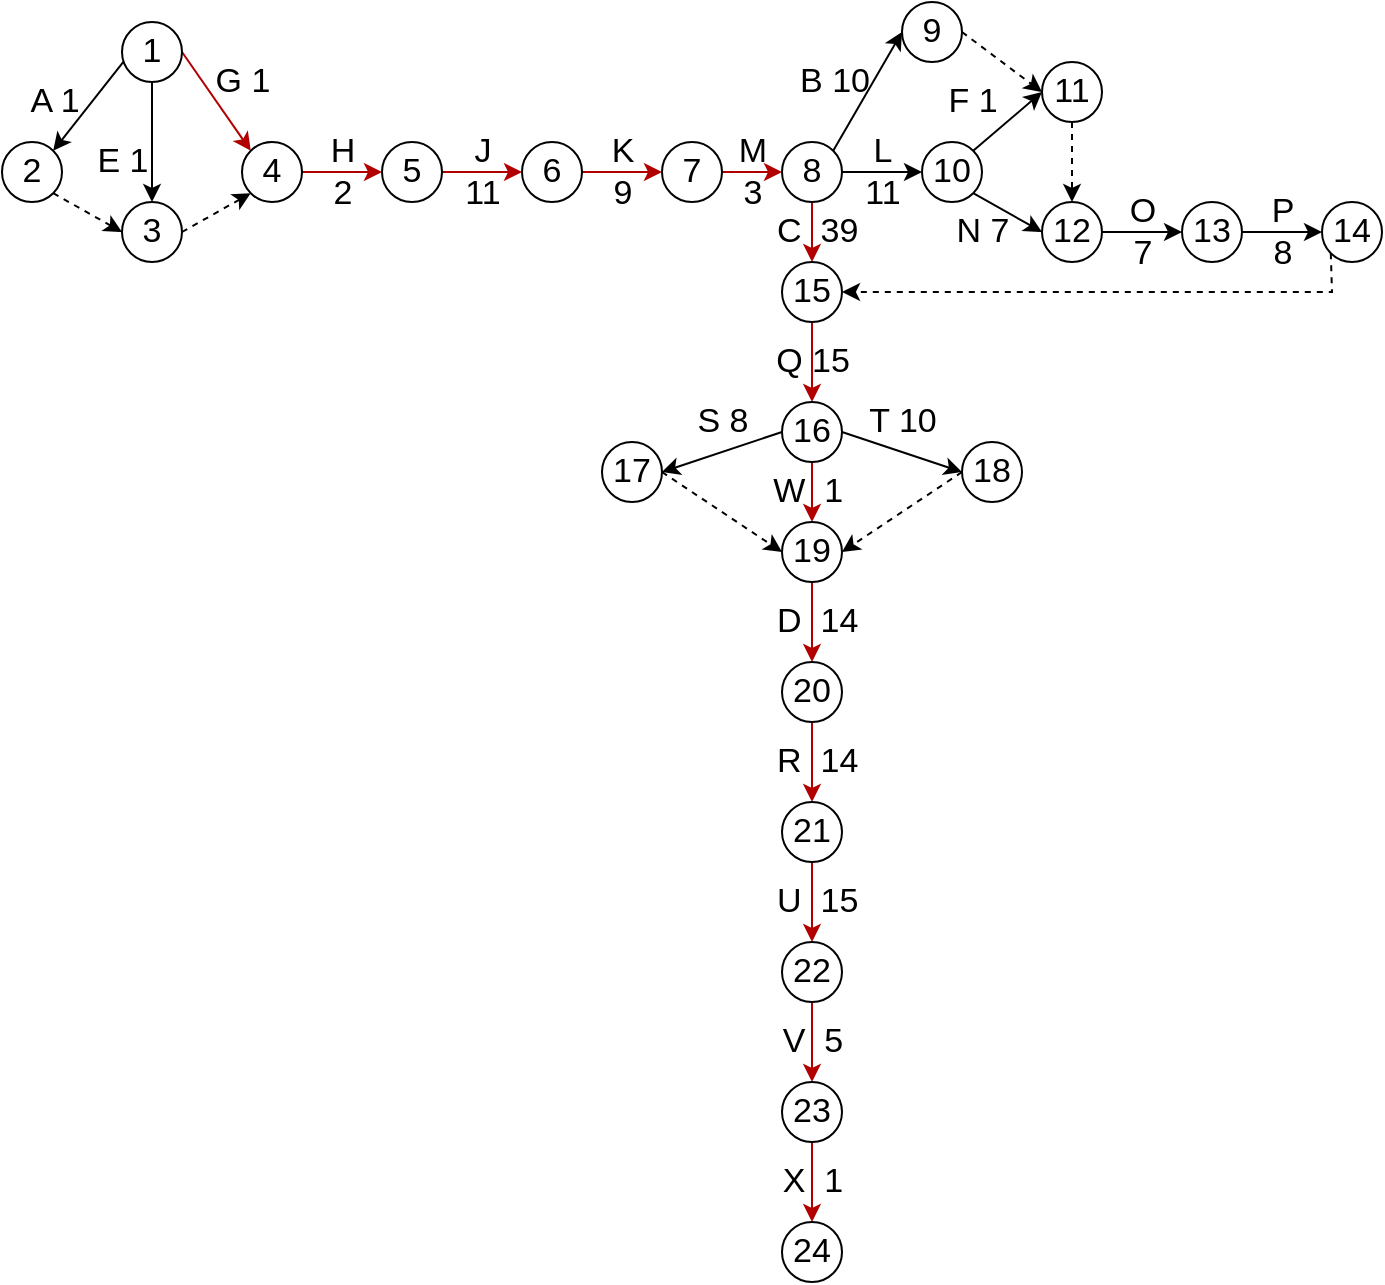 <mxfile compressed="true" version="13.9.9" type="device" pages="2"><diagram id="CeWY6LR1aeU_KRDwqHLm" name="Події"><mxGraphModel dx="593" dy="347" grid="1" gridSize="10" guides="1" tooltips="1" connect="1" arrows="1" fold="1" page="1" pageScale="1" pageWidth="827" pageHeight="1169" math="0" shadow="0"><root><mxCell id="oGgedE_WYOaFa6xIgH-L-0"/><mxCell id="oGgedE_WYOaFa6xIgH-L-1" parent="oGgedE_WYOaFa6xIgH-L-0"/><mxCell id="6vamw53vJi9jnXDQx0yd-1" value="A 1" style="rounded=0;orthogonalLoop=1;jettySize=auto;html=1;exitX=0.026;exitY=0.661;exitDx=0;exitDy=0;entryX=1;entryY=0;entryDx=0;entryDy=0;fontSize=17;exitPerimeter=0;labelBackgroundColor=none;" edge="1" parent="oGgedE_WYOaFa6xIgH-L-1" source="7J-bV7DZYzCxplbTCHuC-0" target="7J-bV7DZYzCxplbTCHuC-24"><mxGeometry x="0.326" y="-15" relative="1" as="geometry"><mxPoint as="offset"/></mxGeometry></mxCell><mxCell id="6vamw53vJi9jnXDQx0yd-2" value="E 1" style="edgeStyle=none;rounded=0;orthogonalLoop=1;jettySize=auto;html=1;exitX=0.5;exitY=1;exitDx=0;exitDy=0;entryX=0.5;entryY=0;entryDx=0;entryDy=0;fontSize=17;labelBackgroundColor=none;" edge="1" parent="oGgedE_WYOaFa6xIgH-L-1" source="7J-bV7DZYzCxplbTCHuC-0" target="7J-bV7DZYzCxplbTCHuC-25"><mxGeometry x="0.333" y="-15" relative="1" as="geometry"><mxPoint as="offset"/></mxGeometry></mxCell><mxCell id="6vamw53vJi9jnXDQx0yd-3" value="G 1" style="edgeStyle=none;rounded=0;orthogonalLoop=1;jettySize=auto;html=1;exitX=1;exitY=0.5;exitDx=0;exitDy=0;entryX=0;entryY=0;entryDx=0;entryDy=0;fontSize=17;labelBackgroundColor=none;fillColor=#e51400;strokeColor=#B20000;" edge="1" parent="oGgedE_WYOaFa6xIgH-L-1" source="7J-bV7DZYzCxplbTCHuC-0" target="7J-bV7DZYzCxplbTCHuC-26"><mxGeometry x="-0.021" y="16" relative="1" as="geometry"><mxPoint as="offset"/></mxGeometry></mxCell><mxCell id="7J-bV7DZYzCxplbTCHuC-0" value="1" style="ellipse;whiteSpace=wrap;html=1;aspect=fixed;fontSize=17;labelBackgroundColor=none;" vertex="1" parent="oGgedE_WYOaFa6xIgH-L-1"><mxGeometry x="100" y="260" width="30" height="30" as="geometry"/></mxCell><mxCell id="6vamw53vJi9jnXDQx0yd-35" style="edgeStyle=none;rounded=0;orthogonalLoop=1;jettySize=auto;html=1;exitX=1;exitY=1;exitDx=0;exitDy=0;entryX=0;entryY=0.5;entryDx=0;entryDy=0;fontSize=17;labelBackgroundColor=none;dashed=1;" edge="1" parent="oGgedE_WYOaFa6xIgH-L-1" source="7J-bV7DZYzCxplbTCHuC-24" target="7J-bV7DZYzCxplbTCHuC-25"><mxGeometry relative="1" as="geometry"/></mxCell><mxCell id="7J-bV7DZYzCxplbTCHuC-24" value="2" style="ellipse;whiteSpace=wrap;html=1;aspect=fixed;fontSize=17;labelBackgroundColor=none;" vertex="1" parent="oGgedE_WYOaFa6xIgH-L-1"><mxGeometry x="40" y="320" width="30" height="30" as="geometry"/></mxCell><mxCell id="6vamw53vJi9jnXDQx0yd-37" style="edgeStyle=none;rounded=0;orthogonalLoop=1;jettySize=auto;html=1;exitX=1;exitY=0.5;exitDx=0;exitDy=0;entryX=0;entryY=1;entryDx=0;entryDy=0;fontSize=17;labelBackgroundColor=none;dashed=1;" edge="1" parent="oGgedE_WYOaFa6xIgH-L-1" source="7J-bV7DZYzCxplbTCHuC-25" target="7J-bV7DZYzCxplbTCHuC-26"><mxGeometry relative="1" as="geometry"/></mxCell><mxCell id="7J-bV7DZYzCxplbTCHuC-25" value="3" style="ellipse;whiteSpace=wrap;html=1;aspect=fixed;fontSize=17;labelBackgroundColor=none;" vertex="1" parent="oGgedE_WYOaFa6xIgH-L-1"><mxGeometry x="100" y="350" width="30" height="30" as="geometry"/></mxCell><mxCell id="6vamw53vJi9jnXDQx0yd-4" value="H&lt;br&gt;2" style="edgeStyle=none;rounded=0;orthogonalLoop=1;jettySize=auto;html=1;exitX=1;exitY=0.5;exitDx=0;exitDy=0;entryX=0;entryY=0.5;entryDx=0;entryDy=0;fontSize=17;labelBackgroundColor=none;fillColor=#e51400;strokeColor=#B20000;" edge="1" parent="oGgedE_WYOaFa6xIgH-L-1" source="7J-bV7DZYzCxplbTCHuC-26" target="7J-bV7DZYzCxplbTCHuC-27"><mxGeometry relative="1" as="geometry"><Array as="points"><mxPoint x="210" y="335"/><mxPoint x="220" y="335"/></Array></mxGeometry></mxCell><mxCell id="7J-bV7DZYzCxplbTCHuC-26" value="4" style="ellipse;whiteSpace=wrap;html=1;aspect=fixed;fontSize=17;labelBackgroundColor=none;" vertex="1" parent="oGgedE_WYOaFa6xIgH-L-1"><mxGeometry x="160" y="320" width="30" height="30" as="geometry"/></mxCell><mxCell id="6vamw53vJi9jnXDQx0yd-5" value="J&lt;br&gt;11" style="edgeStyle=none;rounded=0;orthogonalLoop=1;jettySize=auto;html=1;exitX=1;exitY=0.5;exitDx=0;exitDy=0;entryX=0;entryY=0.5;entryDx=0;entryDy=0;fontSize=17;labelBackgroundColor=none;fillColor=#e51400;strokeColor=#B20000;" edge="1" parent="oGgedE_WYOaFa6xIgH-L-1" source="7J-bV7DZYzCxplbTCHuC-27" target="7J-bV7DZYzCxplbTCHuC-28"><mxGeometry relative="1" as="geometry"/></mxCell><mxCell id="7J-bV7DZYzCxplbTCHuC-27" value="5" style="ellipse;whiteSpace=wrap;html=1;aspect=fixed;fontSize=17;labelBackgroundColor=none;" vertex="1" parent="oGgedE_WYOaFa6xIgH-L-1"><mxGeometry x="230" y="320" width="30" height="30" as="geometry"/></mxCell><mxCell id="6vamw53vJi9jnXDQx0yd-6" value="K&lt;br&gt;9" style="edgeStyle=none;rounded=0;orthogonalLoop=1;jettySize=auto;html=1;exitX=1;exitY=0.5;exitDx=0;exitDy=0;entryX=0;entryY=0.5;entryDx=0;entryDy=0;fontSize=17;labelBackgroundColor=none;fillColor=#e51400;strokeColor=#B20000;" edge="1" parent="oGgedE_WYOaFa6xIgH-L-1" source="7J-bV7DZYzCxplbTCHuC-28" target="7J-bV7DZYzCxplbTCHuC-29"><mxGeometry relative="1" as="geometry"/></mxCell><mxCell id="7J-bV7DZYzCxplbTCHuC-28" value="6" style="ellipse;whiteSpace=wrap;html=1;aspect=fixed;fontSize=17;labelBackgroundColor=none;" vertex="1" parent="oGgedE_WYOaFa6xIgH-L-1"><mxGeometry x="300" y="320" width="30" height="30" as="geometry"/></mxCell><mxCell id="6vamw53vJi9jnXDQx0yd-7" value="M&lt;br&gt;3" style="edgeStyle=none;rounded=0;orthogonalLoop=1;jettySize=auto;html=1;exitX=1;exitY=0.5;exitDx=0;exitDy=0;entryX=0;entryY=0.5;entryDx=0;entryDy=0;fontSize=17;labelBackgroundColor=none;fillColor=#e51400;strokeColor=#B20000;" edge="1" parent="oGgedE_WYOaFa6xIgH-L-1" source="7J-bV7DZYzCxplbTCHuC-29" target="7J-bV7DZYzCxplbTCHuC-30"><mxGeometry relative="1" as="geometry"/></mxCell><mxCell id="6vamw53vJi9jnXDQx0yd-38" style="edgeStyle=none;rounded=0;orthogonalLoop=1;jettySize=auto;html=1;exitX=0;exitY=0.5;exitDx=0;exitDy=0;dashed=1;labelBackgroundColor=none;fontSize=17;fontColor=#f0f0f0;" edge="1" parent="oGgedE_WYOaFa6xIgH-L-1" source="7J-bV7DZYzCxplbTCHuC-29"><mxGeometry relative="1" as="geometry"><mxPoint x="369.857" y="335.286" as="targetPoint"/></mxGeometry></mxCell><mxCell id="7J-bV7DZYzCxplbTCHuC-29" value="7" style="ellipse;whiteSpace=wrap;html=1;aspect=fixed;fontSize=17;labelBackgroundColor=none;" vertex="1" parent="oGgedE_WYOaFa6xIgH-L-1"><mxGeometry x="370" y="320" width="30" height="30" as="geometry"/></mxCell><mxCell id="6vamw53vJi9jnXDQx0yd-8" value="B 10" style="edgeStyle=none;rounded=0;orthogonalLoop=1;jettySize=auto;html=1;exitX=1;exitY=0;exitDx=0;exitDy=0;entryX=0;entryY=0.5;entryDx=0;entryDy=0;fontSize=17;labelBackgroundColor=none;" edge="1" parent="oGgedE_WYOaFa6xIgH-L-1" source="7J-bV7DZYzCxplbTCHuC-30" target="7J-bV7DZYzCxplbTCHuC-31"><mxGeometry x="-0.133" y="17" relative="1" as="geometry"><mxPoint as="offset"/></mxGeometry></mxCell><mxCell id="6vamw53vJi9jnXDQx0yd-9" value="L&lt;br&gt;11" style="edgeStyle=none;rounded=0;orthogonalLoop=1;jettySize=auto;html=1;exitX=1;exitY=0.5;exitDx=0;exitDy=0;entryX=0;entryY=0.5;entryDx=0;entryDy=0;fontSize=17;labelBackgroundColor=none;" edge="1" parent="oGgedE_WYOaFa6xIgH-L-1" source="7J-bV7DZYzCxplbTCHuC-30" target="7J-bV7DZYzCxplbTCHuC-32"><mxGeometry relative="1" as="geometry"/></mxCell><mxCell id="6vamw53vJi9jnXDQx0yd-18" value="&amp;nbsp;C&amp;nbsp; 39" style="edgeStyle=orthogonalEdgeStyle;rounded=0;orthogonalLoop=1;jettySize=auto;html=1;exitX=0.5;exitY=1;exitDx=0;exitDy=0;entryX=0.5;entryY=0;entryDx=0;entryDy=0;fontSize=17;labelBackgroundColor=none;fillColor=#e51400;strokeColor=#B20000;" edge="1" parent="oGgedE_WYOaFa6xIgH-L-1" source="7J-bV7DZYzCxplbTCHuC-30" target="7J-bV7DZYzCxplbTCHuC-35"><mxGeometry relative="1" as="geometry"/></mxCell><mxCell id="7J-bV7DZYzCxplbTCHuC-30" value="8" style="ellipse;whiteSpace=wrap;html=1;aspect=fixed;fontSize=17;labelBackgroundColor=none;" vertex="1" parent="oGgedE_WYOaFa6xIgH-L-1"><mxGeometry x="430" y="320" width="30" height="30" as="geometry"/></mxCell><mxCell id="6vamw53vJi9jnXDQx0yd-23" style="edgeStyle=none;rounded=0;orthogonalLoop=1;jettySize=auto;html=1;exitX=1;exitY=0.5;exitDx=0;exitDy=0;entryX=0;entryY=0.5;entryDx=0;entryDy=0;fontSize=17;labelBackgroundColor=none;dashed=1;" edge="1" parent="oGgedE_WYOaFa6xIgH-L-1" source="7J-bV7DZYzCxplbTCHuC-31" target="7J-bV7DZYzCxplbTCHuC-37"><mxGeometry relative="1" as="geometry"/></mxCell><mxCell id="7J-bV7DZYzCxplbTCHuC-31" value="9" style="ellipse;whiteSpace=wrap;html=1;aspect=fixed;fontSize=17;labelBackgroundColor=none;" vertex="1" parent="oGgedE_WYOaFa6xIgH-L-1"><mxGeometry x="490" y="250" width="30" height="30" as="geometry"/></mxCell><mxCell id="6vamw53vJi9jnXDQx0yd-11" value="F 1" style="edgeStyle=none;rounded=0;orthogonalLoop=1;jettySize=auto;html=1;exitX=1;exitY=0;exitDx=0;exitDy=0;fontSize=17;entryX=0;entryY=0.5;entryDx=0;entryDy=0;labelBackgroundColor=none;" edge="1" parent="oGgedE_WYOaFa6xIgH-L-1" source="7J-bV7DZYzCxplbTCHuC-32" target="7J-bV7DZYzCxplbTCHuC-37"><mxGeometry x="-0.299" y="19" relative="1" as="geometry"><mxPoint x="560" y="290" as="targetPoint"/><mxPoint as="offset"/></mxGeometry></mxCell><mxCell id="6vamw53vJi9jnXDQx0yd-15" value="N 7" style="edgeStyle=none;rounded=0;orthogonalLoop=1;jettySize=auto;html=1;exitX=1;exitY=1;exitDx=0;exitDy=0;fontSize=17;labelBackgroundColor=none;" edge="1" parent="oGgedE_WYOaFa6xIgH-L-1" source="7J-bV7DZYzCxplbTCHuC-32"><mxGeometry x="-0.324" y="-15" relative="1" as="geometry"><mxPoint x="560" y="365" as="targetPoint"/><mxPoint as="offset"/></mxGeometry></mxCell><mxCell id="7J-bV7DZYzCxplbTCHuC-32" value="10" style="ellipse;whiteSpace=wrap;html=1;aspect=fixed;fontSize=17;labelBackgroundColor=none;" vertex="1" parent="oGgedE_WYOaFa6xIgH-L-1"><mxGeometry x="500" y="320" width="30" height="30" as="geometry"/></mxCell><mxCell id="6vamw53vJi9jnXDQx0yd-14" value="P&lt;br&gt;8" style="edgeStyle=none;rounded=0;orthogonalLoop=1;jettySize=auto;html=1;exitX=1;exitY=0.5;exitDx=0;exitDy=0;entryX=0;entryY=0.5;entryDx=0;entryDy=0;fontSize=17;labelBackgroundColor=none;" edge="1" parent="oGgedE_WYOaFa6xIgH-L-1" source="7J-bV7DZYzCxplbTCHuC-33" target="7J-bV7DZYzCxplbTCHuC-34"><mxGeometry relative="1" as="geometry"/></mxCell><mxCell id="7J-bV7DZYzCxplbTCHuC-33" value="13" style="ellipse;whiteSpace=wrap;html=1;aspect=fixed;fontSize=17;labelBackgroundColor=none;" vertex="1" parent="oGgedE_WYOaFa6xIgH-L-1"><mxGeometry x="630" y="350" width="30" height="30" as="geometry"/></mxCell><mxCell id="6vamw53vJi9jnXDQx0yd-16" style="edgeStyle=orthogonalEdgeStyle;rounded=0;orthogonalLoop=1;jettySize=auto;html=1;exitX=0;exitY=1;exitDx=0;exitDy=0;entryX=1;entryY=0.5;entryDx=0;entryDy=0;fontSize=17;labelBackgroundColor=none;dashed=1;" edge="1" parent="oGgedE_WYOaFa6xIgH-L-1" source="7J-bV7DZYzCxplbTCHuC-34" target="7J-bV7DZYzCxplbTCHuC-35"><mxGeometry relative="1" as="geometry"><Array as="points"><mxPoint x="705" y="376"/><mxPoint x="705" y="385"/></Array></mxGeometry></mxCell><mxCell id="7J-bV7DZYzCxplbTCHuC-34" value="14" style="ellipse;whiteSpace=wrap;html=1;aspect=fixed;fontSize=17;labelBackgroundColor=none;" vertex="1" parent="oGgedE_WYOaFa6xIgH-L-1"><mxGeometry x="700" y="350" width="30" height="30" as="geometry"/></mxCell><mxCell id="6vamw53vJi9jnXDQx0yd-17" value="Q 15" style="edgeStyle=orthogonalEdgeStyle;rounded=0;orthogonalLoop=1;jettySize=auto;html=1;exitX=0.5;exitY=1;exitDx=0;exitDy=0;entryX=0.5;entryY=0;entryDx=0;entryDy=0;fontSize=17;labelBackgroundColor=none;fillColor=#e51400;strokeColor=#B20000;" edge="1" parent="oGgedE_WYOaFa6xIgH-L-1" source="7J-bV7DZYzCxplbTCHuC-35" target="7J-bV7DZYzCxplbTCHuC-36"><mxGeometry relative="1" as="geometry"><mxPoint as="offset"/></mxGeometry></mxCell><mxCell id="7J-bV7DZYzCxplbTCHuC-35" value="15" style="ellipse;whiteSpace=wrap;html=1;aspect=fixed;fontSize=17;labelBackgroundColor=none;" vertex="1" parent="oGgedE_WYOaFa6xIgH-L-1"><mxGeometry x="430" y="380" width="30" height="30" as="geometry"/></mxCell><mxCell id="6vamw53vJi9jnXDQx0yd-22" value="T 10" style="edgeStyle=none;rounded=0;orthogonalLoop=1;jettySize=auto;html=1;exitX=1;exitY=0.5;exitDx=0;exitDy=0;entryX=0;entryY=0.5;entryDx=0;entryDy=0;fontSize=17;labelBackgroundColor=none;" edge="1" parent="oGgedE_WYOaFa6xIgH-L-1" source="7J-bV7DZYzCxplbTCHuC-36" target="7J-bV7DZYzCxplbTCHuC-40"><mxGeometry x="-0.15" y="14" relative="1" as="geometry"><mxPoint as="offset"/></mxGeometry></mxCell><mxCell id="6vamw53vJi9jnXDQx0yd-25" value="S 8" style="edgeStyle=none;rounded=0;orthogonalLoop=1;jettySize=auto;html=1;exitX=0;exitY=0.5;exitDx=0;exitDy=0;entryX=1;entryY=0.5;entryDx=0;entryDy=0;fontSize=17;labelBackgroundColor=none;" edge="1" parent="oGgedE_WYOaFa6xIgH-L-1" source="7J-bV7DZYzCxplbTCHuC-36" target="7J-bV7DZYzCxplbTCHuC-39"><mxGeometry x="-0.15" y="-14" relative="1" as="geometry"><mxPoint as="offset"/></mxGeometry></mxCell><mxCell id="6vamw53vJi9jnXDQx0yd-26" value="W&amp;nbsp; 1&amp;nbsp;" style="edgeStyle=none;rounded=0;orthogonalLoop=1;jettySize=auto;html=1;exitX=0.5;exitY=1;exitDx=0;exitDy=0;entryX=0.5;entryY=0;entryDx=0;entryDy=0;fontSize=17;labelBackgroundColor=none;fillColor=#e51400;strokeColor=#B20000;" edge="1" parent="oGgedE_WYOaFa6xIgH-L-1" source="7J-bV7DZYzCxplbTCHuC-36" target="7J-bV7DZYzCxplbTCHuC-41"><mxGeometry relative="1" as="geometry"/></mxCell><mxCell id="7J-bV7DZYzCxplbTCHuC-36" value="16" style="ellipse;whiteSpace=wrap;html=1;aspect=fixed;fontSize=17;labelBackgroundColor=none;" vertex="1" parent="oGgedE_WYOaFa6xIgH-L-1"><mxGeometry x="430" y="450" width="30" height="30" as="geometry"/></mxCell><mxCell id="6vamw53vJi9jnXDQx0yd-12" style="edgeStyle=none;rounded=0;orthogonalLoop=1;jettySize=auto;html=1;exitX=0.5;exitY=1;exitDx=0;exitDy=0;fontSize=17;labelBackgroundColor=none;dashed=1;" edge="1" parent="oGgedE_WYOaFa6xIgH-L-1" source="7J-bV7DZYzCxplbTCHuC-37" target="7J-bV7DZYzCxplbTCHuC-38"><mxGeometry relative="1" as="geometry"/></mxCell><mxCell id="7J-bV7DZYzCxplbTCHuC-37" value="11" style="ellipse;whiteSpace=wrap;html=1;aspect=fixed;fontSize=17;labelBackgroundColor=none;" vertex="1" parent="oGgedE_WYOaFa6xIgH-L-1"><mxGeometry x="560" y="280" width="30" height="30" as="geometry"/></mxCell><mxCell id="6vamw53vJi9jnXDQx0yd-13" value="O&lt;br&gt;7" style="edgeStyle=none;rounded=0;orthogonalLoop=1;jettySize=auto;html=1;exitX=1;exitY=0.5;exitDx=0;exitDy=0;entryX=0;entryY=0.5;entryDx=0;entryDy=0;fontSize=17;labelBackgroundColor=none;" edge="1" parent="oGgedE_WYOaFa6xIgH-L-1" source="7J-bV7DZYzCxplbTCHuC-38" target="7J-bV7DZYzCxplbTCHuC-33"><mxGeometry relative="1" as="geometry"/></mxCell><mxCell id="7J-bV7DZYzCxplbTCHuC-38" value="12" style="ellipse;whiteSpace=wrap;html=1;aspect=fixed;fontSize=17;labelBackgroundColor=none;" vertex="1" parent="oGgedE_WYOaFa6xIgH-L-1"><mxGeometry x="560" y="350" width="30" height="30" as="geometry"/></mxCell><mxCell id="6vamw53vJi9jnXDQx0yd-28" style="edgeStyle=none;rounded=0;orthogonalLoop=1;jettySize=auto;html=1;exitX=1;exitY=0.5;exitDx=0;exitDy=0;fontSize=17;entryX=0;entryY=0.5;entryDx=0;entryDy=0;labelBackgroundColor=none;dashed=1;" edge="1" parent="oGgedE_WYOaFa6xIgH-L-1" source="7J-bV7DZYzCxplbTCHuC-39" target="7J-bV7DZYzCxplbTCHuC-41"><mxGeometry relative="1" as="geometry"><mxPoint x="430" y="480" as="targetPoint"/></mxGeometry></mxCell><mxCell id="7J-bV7DZYzCxplbTCHuC-39" value="17" style="ellipse;whiteSpace=wrap;html=1;aspect=fixed;fontSize=17;labelBackgroundColor=none;" vertex="1" parent="oGgedE_WYOaFa6xIgH-L-1"><mxGeometry x="340" y="470" width="30" height="30" as="geometry"/></mxCell><mxCell id="6vamw53vJi9jnXDQx0yd-27" style="edgeStyle=none;rounded=0;orthogonalLoop=1;jettySize=auto;html=1;exitX=0;exitY=0.5;exitDx=0;exitDy=0;entryX=1;entryY=0.5;entryDx=0;entryDy=0;fontSize=17;labelBackgroundColor=none;dashed=1;" edge="1" parent="oGgedE_WYOaFa6xIgH-L-1" source="7J-bV7DZYzCxplbTCHuC-40" target="7J-bV7DZYzCxplbTCHuC-41"><mxGeometry relative="1" as="geometry"/></mxCell><mxCell id="7J-bV7DZYzCxplbTCHuC-40" value="18" style="ellipse;whiteSpace=wrap;html=1;aspect=fixed;fontSize=17;labelBackgroundColor=none;" vertex="1" parent="oGgedE_WYOaFa6xIgH-L-1"><mxGeometry x="520" y="470" width="30" height="30" as="geometry"/></mxCell><mxCell id="6vamw53vJi9jnXDQx0yd-29" value="&amp;nbsp;D&amp;nbsp; 14" style="edgeStyle=none;rounded=0;orthogonalLoop=1;jettySize=auto;html=1;exitX=0.5;exitY=1;exitDx=0;exitDy=0;entryX=0.5;entryY=0;entryDx=0;entryDy=0;fontSize=17;labelBackgroundColor=none;fillColor=#e51400;strokeColor=#B20000;" edge="1" parent="oGgedE_WYOaFa6xIgH-L-1" source="7J-bV7DZYzCxplbTCHuC-41" target="7J-bV7DZYzCxplbTCHuC-42"><mxGeometry relative="1" as="geometry"/></mxCell><mxCell id="7J-bV7DZYzCxplbTCHuC-41" value="19" style="ellipse;whiteSpace=wrap;html=1;aspect=fixed;fontSize=17;labelBackgroundColor=none;" vertex="1" parent="oGgedE_WYOaFa6xIgH-L-1"><mxGeometry x="430" y="510" width="30" height="30" as="geometry"/></mxCell><mxCell id="6vamw53vJi9jnXDQx0yd-30" value="&amp;nbsp;R&amp;nbsp; 14" style="edgeStyle=none;rounded=0;orthogonalLoop=1;jettySize=auto;html=1;exitX=0.5;exitY=1;exitDx=0;exitDy=0;entryX=0.5;entryY=0;entryDx=0;entryDy=0;fontSize=17;labelBackgroundColor=none;fillColor=#e51400;strokeColor=#B20000;" edge="1" parent="oGgedE_WYOaFa6xIgH-L-1" source="7J-bV7DZYzCxplbTCHuC-42" target="7J-bV7DZYzCxplbTCHuC-43"><mxGeometry relative="1" as="geometry"/></mxCell><mxCell id="7J-bV7DZYzCxplbTCHuC-42" value="20" style="ellipse;whiteSpace=wrap;html=1;aspect=fixed;fontSize=17;labelBackgroundColor=none;" vertex="1" parent="oGgedE_WYOaFa6xIgH-L-1"><mxGeometry x="430" y="580" width="30" height="30" as="geometry"/></mxCell><mxCell id="6vamw53vJi9jnXDQx0yd-31" value="&amp;nbsp;U&amp;nbsp; 15" style="edgeStyle=none;rounded=0;orthogonalLoop=1;jettySize=auto;html=1;entryX=0.5;entryY=0;entryDx=0;entryDy=0;fontSize=17;labelBackgroundColor=none;fillColor=#e51400;strokeColor=#B20000;" edge="1" parent="oGgedE_WYOaFa6xIgH-L-1" source="7J-bV7DZYzCxplbTCHuC-43" target="7J-bV7DZYzCxplbTCHuC-44"><mxGeometry relative="1" as="geometry"/></mxCell><mxCell id="7J-bV7DZYzCxplbTCHuC-43" value="21" style="ellipse;whiteSpace=wrap;html=1;aspect=fixed;fontSize=17;labelBackgroundColor=none;" vertex="1" parent="oGgedE_WYOaFa6xIgH-L-1"><mxGeometry x="430" y="650" width="30" height="30" as="geometry"/></mxCell><mxCell id="6vamw53vJi9jnXDQx0yd-32" value="V&amp;nbsp; 5" style="edgeStyle=none;rounded=0;orthogonalLoop=1;jettySize=auto;html=1;exitX=0.5;exitY=1;exitDx=0;exitDy=0;entryX=0.5;entryY=0;entryDx=0;entryDy=0;fontSize=17;labelBackgroundColor=none;fillColor=#e51400;strokeColor=#B20000;" edge="1" parent="oGgedE_WYOaFa6xIgH-L-1" source="7J-bV7DZYzCxplbTCHuC-44" target="7J-bV7DZYzCxplbTCHuC-45"><mxGeometry relative="1" as="geometry"/></mxCell><mxCell id="7J-bV7DZYzCxplbTCHuC-44" value="22" style="ellipse;whiteSpace=wrap;html=1;aspect=fixed;fontSize=17;labelBackgroundColor=none;" vertex="1" parent="oGgedE_WYOaFa6xIgH-L-1"><mxGeometry x="430" y="720" width="30" height="30" as="geometry"/></mxCell><mxCell id="6vamw53vJi9jnXDQx0yd-33" value="X&amp;nbsp; 1" style="edgeStyle=none;rounded=0;orthogonalLoop=1;jettySize=auto;html=1;exitX=0.5;exitY=1;exitDx=0;exitDy=0;entryX=0.5;entryY=0;entryDx=0;entryDy=0;fontSize=17;labelBackgroundColor=none;fillColor=#e51400;strokeColor=#B20000;" edge="1" parent="oGgedE_WYOaFa6xIgH-L-1" source="7J-bV7DZYzCxplbTCHuC-45" target="7J-bV7DZYzCxplbTCHuC-46"><mxGeometry relative="1" as="geometry"/></mxCell><mxCell id="7J-bV7DZYzCxplbTCHuC-45" value="23" style="ellipse;whiteSpace=wrap;html=1;aspect=fixed;fontSize=17;labelBackgroundColor=none;" vertex="1" parent="oGgedE_WYOaFa6xIgH-L-1"><mxGeometry x="430" y="790" width="30" height="30" as="geometry"/></mxCell><mxCell id="7J-bV7DZYzCxplbTCHuC-46" value="24" style="ellipse;whiteSpace=wrap;html=1;aspect=fixed;fontSize=17;labelBackgroundColor=none;" vertex="1" parent="oGgedE_WYOaFa6xIgH-L-1"><mxGeometry x="430" y="860" width="30" height="30" as="geometry"/></mxCell></root></mxGraphModel></diagram><diagram id="V3bMo3vdDmQTCqSa-lvU" name="Роботи"><mxGraphModel dx="1038" dy="607" grid="0" gridSize="10" guides="1" tooltips="1" connect="1" arrows="1" fold="1" page="0" pageScale="1" pageWidth="827" pageHeight="1169" math="0" shadow="0"><root><mxCell id="0"/><mxCell id="1" parent="0"/><mxCell id="LeDZkpCz5x48fibPuj0r-1" value="" style="shape=table;html=1;whiteSpace=wrap;startSize=0;container=1;collapsible=0;childLayout=tableLayout;fillColor=none;strokeWidth=2;strokeColor=#FFFFFF;" parent="1" vertex="1"><mxGeometry x="25" y="248" width="183" height="120" as="geometry"/></mxCell><mxCell id="LeDZkpCz5x48fibPuj0r-2" value="" style="shape=partialRectangle;html=1;whiteSpace=wrap;collapsible=0;dropTarget=0;pointerEvents=0;fillColor=none;top=0;left=0;bottom=0;right=0;points=[[0,0.5],[1,0.5]];portConstraint=eastwest;strokeWidth=2;strokeColor=#FFFFFF;" parent="LeDZkpCz5x48fibPuj0r-1" vertex="1"><mxGeometry width="183" height="40" as="geometry"/></mxCell><mxCell id="LeDZkpCz5x48fibPuj0r-3" value="0" style="shape=partialRectangle;html=1;whiteSpace=wrap;connectable=0;fillColor=none;top=0;left=0;bottom=0;right=0;overflow=hidden;strokeWidth=2;strokeColor=#FFFFFF;" parent="LeDZkpCz5x48fibPuj0r-2" vertex="1"><mxGeometry width="58" height="40" as="geometry"/></mxCell><mxCell id="LeDZkpCz5x48fibPuj0r-4" value="1" style="shape=partialRectangle;html=1;whiteSpace=wrap;connectable=0;fillColor=none;top=0;left=0;bottom=0;right=0;overflow=hidden;strokeWidth=2;strokeColor=#FFFFFF;" parent="LeDZkpCz5x48fibPuj0r-2" vertex="1"><mxGeometry x="58" width="63" height="40" as="geometry"/></mxCell><mxCell id="LeDZkpCz5x48fibPuj0r-5" value="1" style="shape=partialRectangle;html=1;whiteSpace=wrap;connectable=0;fillColor=none;top=0;left=0;bottom=0;right=0;overflow=hidden;strokeWidth=2;strokeColor=#FFFFFF;" parent="LeDZkpCz5x48fibPuj0r-2" vertex="1"><mxGeometry x="121" width="62" height="40" as="geometry"/></mxCell><mxCell id="LeDZkpCz5x48fibPuj0r-10" value="" style="shape=partialRectangle;html=1;whiteSpace=wrap;collapsible=0;dropTarget=0;pointerEvents=0;fillColor=none;top=0;left=0;bottom=0;right=0;points=[[0,0.5],[1,0.5]];portConstraint=eastwest;strokeWidth=2;strokeColor=#FFFFFF;" parent="LeDZkpCz5x48fibPuj0r-1" vertex="1"><mxGeometry y="40" width="183" height="40" as="geometry"/></mxCell><mxCell id="LeDZkpCz5x48fibPuj0r-11" value="" style="shape=partialRectangle;html=1;whiteSpace=wrap;connectable=0;fillColor=none;top=0;left=0;bottom=0;right=0;overflow=hidden;strokeWidth=2;strokeColor=#FFFFFF;" parent="LeDZkpCz5x48fibPuj0r-10" vertex="1"><mxGeometry width="58" height="40" as="geometry"/></mxCell><mxCell id="LeDZkpCz5x48fibPuj0r-12" value="" style="shape=partialRectangle;html=1;whiteSpace=wrap;connectable=0;top=0;left=0;bottom=0;right=0;overflow=hidden;strokeWidth=2;strokeColor=#FFFFFF;" parent="LeDZkpCz5x48fibPuj0r-10" vertex="1"><mxGeometry x="58" width="63" height="40" as="geometry"/></mxCell><mxCell id="LeDZkpCz5x48fibPuj0r-13" value="" style="shape=partialRectangle;html=1;whiteSpace=wrap;connectable=0;fillColor=none;top=0;left=0;bottom=0;right=0;overflow=hidden;strokeWidth=2;strokeColor=#FFFFFF;" parent="LeDZkpCz5x48fibPuj0r-10" vertex="1"><mxGeometry x="121" width="62" height="40" as="geometry"/></mxCell><mxCell id="LeDZkpCz5x48fibPuj0r-6" value="" style="shape=partialRectangle;html=1;whiteSpace=wrap;collapsible=0;dropTarget=0;pointerEvents=0;fillColor=none;top=0;left=0;bottom=0;right=0;points=[[0,0.5],[1,0.5]];portConstraint=eastwest;strokeWidth=2;strokeColor=#FFFFFF;" parent="LeDZkpCz5x48fibPuj0r-1" vertex="1"><mxGeometry y="80" width="183" height="40" as="geometry"/></mxCell><mxCell id="LeDZkpCz5x48fibPuj0r-7" value="0" style="shape=partialRectangle;html=1;whiteSpace=wrap;connectable=0;fillColor=none;top=0;left=0;bottom=0;right=0;overflow=hidden;strokeWidth=2;strokeColor=#FFFFFF;" parent="LeDZkpCz5x48fibPuj0r-6" vertex="1"><mxGeometry width="58" height="40" as="geometry"/></mxCell><mxCell id="LeDZkpCz5x48fibPuj0r-8" value="0" style="shape=partialRectangle;html=1;whiteSpace=wrap;connectable=0;fillColor=none;top=0;left=0;bottom=0;right=0;overflow=hidden;strokeWidth=2;strokeColor=#FFFFFF;" parent="LeDZkpCz5x48fibPuj0r-6" vertex="1"><mxGeometry x="58" width="63" height="40" as="geometry"/></mxCell><mxCell id="LeDZkpCz5x48fibPuj0r-9" value="1" style="shape=partialRectangle;html=1;whiteSpace=wrap;connectable=0;fillColor=none;top=0;left=0;bottom=0;right=0;overflow=hidden;strokeWidth=2;strokeColor=#FFFFFF;" parent="LeDZkpCz5x48fibPuj0r-6" vertex="1"><mxGeometry x="121" width="62" height="40" as="geometry"/></mxCell><mxCell id="LeDZkpCz5x48fibPuj0r-14" value="Аналіз завдання (A)" style="rounded=0;whiteSpace=wrap;html=1;strokeWidth=2;strokeColor=#FFFFFF;" parent="1" vertex="1"><mxGeometry x="25" y="287" width="183" height="41" as="geometry"/></mxCell><mxCell id="LeDZkpCz5x48fibPuj0r-15" value="" style="shape=table;html=1;whiteSpace=wrap;startSize=0;container=1;collapsible=0;childLayout=tableLayout;fillColor=none;strokeWidth=2;strokeColor=#FFFFFF;" parent="1" vertex="1"><mxGeometry x="268" y="116" width="183" height="120" as="geometry"/></mxCell><mxCell id="LeDZkpCz5x48fibPuj0r-16" value="" style="shape=partialRectangle;html=1;whiteSpace=wrap;collapsible=0;dropTarget=0;pointerEvents=0;fillColor=none;top=0;left=0;bottom=0;right=0;points=[[0,0.5],[1,0.5]];portConstraint=eastwest;strokeWidth=2;strokeColor=#FFFFFF;" parent="LeDZkpCz5x48fibPuj0r-15" vertex="1"><mxGeometry width="183" height="40" as="geometry"/></mxCell><mxCell id="LeDZkpCz5x48fibPuj0r-17" value="0" style="shape=partialRectangle;html=1;whiteSpace=wrap;connectable=0;fillColor=none;top=0;left=0;bottom=0;right=0;overflow=hidden;strokeWidth=2;strokeColor=#FFFFFF;" parent="LeDZkpCz5x48fibPuj0r-16" vertex="1"><mxGeometry width="58" height="40" as="geometry"/></mxCell><mxCell id="LeDZkpCz5x48fibPuj0r-18" value="1" style="shape=partialRectangle;html=1;whiteSpace=wrap;connectable=0;fillColor=none;top=0;left=0;bottom=0;right=0;overflow=hidden;strokeWidth=2;strokeColor=#FFFFFF;" parent="LeDZkpCz5x48fibPuj0r-16" vertex="1"><mxGeometry x="58" width="63" height="40" as="geometry"/></mxCell><mxCell id="LeDZkpCz5x48fibPuj0r-19" value="1" style="shape=partialRectangle;html=1;whiteSpace=wrap;connectable=0;fillColor=none;top=0;left=0;bottom=0;right=0;overflow=hidden;strokeWidth=2;strokeColor=#FFFFFF;" parent="LeDZkpCz5x48fibPuj0r-16" vertex="1"><mxGeometry x="121" width="62" height="40" as="geometry"/></mxCell><mxCell id="LeDZkpCz5x48fibPuj0r-20" value="" style="shape=partialRectangle;html=1;whiteSpace=wrap;collapsible=0;dropTarget=0;pointerEvents=0;fillColor=none;top=0;left=0;bottom=0;right=0;points=[[0,0.5],[1,0.5]];portConstraint=eastwest;strokeWidth=2;strokeColor=#FFFFFF;" parent="LeDZkpCz5x48fibPuj0r-15" vertex="1"><mxGeometry y="40" width="183" height="40" as="geometry"/></mxCell><mxCell id="LeDZkpCz5x48fibPuj0r-21" value="" style="shape=partialRectangle;html=1;whiteSpace=wrap;connectable=0;fillColor=none;top=0;left=0;bottom=0;right=0;overflow=hidden;strokeWidth=2;strokeColor=#FFFFFF;" parent="LeDZkpCz5x48fibPuj0r-20" vertex="1"><mxGeometry width="58" height="40" as="geometry"/></mxCell><mxCell id="LeDZkpCz5x48fibPuj0r-22" value="" style="shape=partialRectangle;html=1;whiteSpace=wrap;connectable=0;top=0;left=0;bottom=0;right=0;overflow=hidden;strokeWidth=2;strokeColor=#FFFFFF;" parent="LeDZkpCz5x48fibPuj0r-20" vertex="1"><mxGeometry x="58" width="63" height="40" as="geometry"/></mxCell><mxCell id="LeDZkpCz5x48fibPuj0r-23" value="" style="shape=partialRectangle;html=1;whiteSpace=wrap;connectable=0;fillColor=none;top=0;left=0;bottom=0;right=0;overflow=hidden;strokeWidth=2;strokeColor=#FFFFFF;" parent="LeDZkpCz5x48fibPuj0r-20" vertex="1"><mxGeometry x="121" width="62" height="40" as="geometry"/></mxCell><mxCell id="LeDZkpCz5x48fibPuj0r-24" value="" style="shape=partialRectangle;html=1;whiteSpace=wrap;collapsible=0;dropTarget=0;pointerEvents=0;fillColor=none;top=0;left=0;bottom=0;right=0;points=[[0,0.5],[1,0.5]];portConstraint=eastwest;strokeWidth=2;strokeColor=#FFFFFF;" parent="LeDZkpCz5x48fibPuj0r-15" vertex="1"><mxGeometry y="80" width="183" height="40" as="geometry"/></mxCell><mxCell id="LeDZkpCz5x48fibPuj0r-25" value="0" style="shape=partialRectangle;html=1;whiteSpace=wrap;connectable=0;fillColor=none;top=0;left=0;bottom=0;right=0;overflow=hidden;strokeWidth=2;strokeColor=#FFFFFF;" parent="LeDZkpCz5x48fibPuj0r-24" vertex="1"><mxGeometry width="58" height="40" as="geometry"/></mxCell><mxCell id="LeDZkpCz5x48fibPuj0r-26" value="0" style="shape=partialRectangle;html=1;whiteSpace=wrap;connectable=0;fillColor=none;top=0;left=0;bottom=0;right=0;overflow=hidden;strokeWidth=2;strokeColor=#FFFFFF;" parent="LeDZkpCz5x48fibPuj0r-24" vertex="1"><mxGeometry x="58" width="63" height="40" as="geometry"/></mxCell><mxCell id="LeDZkpCz5x48fibPuj0r-27" value="1" style="shape=partialRectangle;html=1;whiteSpace=wrap;connectable=0;fillColor=none;top=0;left=0;bottom=0;right=0;overflow=hidden;strokeWidth=2;strokeColor=#FFFFFF;" parent="LeDZkpCz5x48fibPuj0r-24" vertex="1"><mxGeometry x="121" width="62" height="40" as="geometry"/></mxCell><mxCell id="LeDZkpCz5x48fibPuj0r-28" value="Вибір методології розробки ПП (E)" style="rounded=0;whiteSpace=wrap;html=1;strokeWidth=2;strokeColor=#FFFFFF;" parent="1" vertex="1"><mxGeometry x="268" y="156" width="183" height="40" as="geometry"/></mxCell><mxCell id="LeDZkpCz5x48fibPuj0r-29" value="" style="shape=table;html=1;whiteSpace=wrap;startSize=0;container=1;collapsible=0;childLayout=tableLayout;fillColor=none;strokeWidth=2;strokeColor=#FFFFFF;" parent="1" vertex="1"><mxGeometry x="268" y="427" width="183" height="120" as="geometry"/></mxCell><mxCell id="LeDZkpCz5x48fibPuj0r-30" value="" style="shape=partialRectangle;html=1;whiteSpace=wrap;collapsible=0;dropTarget=0;pointerEvents=0;fillColor=none;top=0;left=0;bottom=0;right=0;points=[[0,0.5],[1,0.5]];portConstraint=eastwest;strokeWidth=2;strokeColor=#FFFFFF;" parent="LeDZkpCz5x48fibPuj0r-29" vertex="1"><mxGeometry width="183" height="40" as="geometry"/></mxCell><mxCell id="LeDZkpCz5x48fibPuj0r-31" value="0" style="shape=partialRectangle;html=1;whiteSpace=wrap;connectable=0;fillColor=none;top=0;left=0;bottom=0;right=0;overflow=hidden;strokeWidth=2;strokeColor=#FFFFFF;" parent="LeDZkpCz5x48fibPuj0r-30" vertex="1"><mxGeometry width="58" height="40" as="geometry"/></mxCell><mxCell id="LeDZkpCz5x48fibPuj0r-32" value="1" style="shape=partialRectangle;html=1;whiteSpace=wrap;connectable=0;fillColor=none;top=0;left=0;bottom=0;right=0;overflow=hidden;strokeWidth=2;strokeColor=#FFFFFF;" parent="LeDZkpCz5x48fibPuj0r-30" vertex="1"><mxGeometry x="58" width="63" height="40" as="geometry"/></mxCell><mxCell id="LeDZkpCz5x48fibPuj0r-33" value="1" style="shape=partialRectangle;html=1;whiteSpace=wrap;connectable=0;fillColor=none;top=0;left=0;bottom=0;right=0;overflow=hidden;strokeWidth=2;strokeColor=#FFFFFF;" parent="LeDZkpCz5x48fibPuj0r-30" vertex="1"><mxGeometry x="121" width="62" height="40" as="geometry"/></mxCell><mxCell id="LeDZkpCz5x48fibPuj0r-34" value="" style="shape=partialRectangle;html=1;whiteSpace=wrap;collapsible=0;dropTarget=0;pointerEvents=0;fillColor=none;top=0;left=0;bottom=0;right=0;points=[[0,0.5],[1,0.5]];portConstraint=eastwest;strokeWidth=2;strokeColor=#FFFFFF;" parent="LeDZkpCz5x48fibPuj0r-29" vertex="1"><mxGeometry y="40" width="183" height="40" as="geometry"/></mxCell><mxCell id="LeDZkpCz5x48fibPuj0r-35" value="" style="shape=partialRectangle;html=1;whiteSpace=wrap;connectable=0;fillColor=none;top=0;left=0;bottom=0;right=0;overflow=hidden;strokeWidth=2;strokeColor=#FFFFFF;" parent="LeDZkpCz5x48fibPuj0r-34" vertex="1"><mxGeometry width="58" height="40" as="geometry"/></mxCell><mxCell id="LeDZkpCz5x48fibPuj0r-36" value="" style="shape=partialRectangle;html=1;whiteSpace=wrap;connectable=0;top=0;left=0;bottom=0;right=0;overflow=hidden;strokeWidth=2;strokeColor=#FFFFFF;" parent="LeDZkpCz5x48fibPuj0r-34" vertex="1"><mxGeometry x="58" width="63" height="40" as="geometry"/></mxCell><mxCell id="LeDZkpCz5x48fibPuj0r-37" value="" style="shape=partialRectangle;html=1;whiteSpace=wrap;connectable=0;fillColor=none;top=0;left=0;bottom=0;right=0;overflow=hidden;strokeWidth=2;strokeColor=#FFFFFF;" parent="LeDZkpCz5x48fibPuj0r-34" vertex="1"><mxGeometry x="121" width="62" height="40" as="geometry"/></mxCell><mxCell id="LeDZkpCz5x48fibPuj0r-38" value="" style="shape=partialRectangle;html=1;whiteSpace=wrap;collapsible=0;dropTarget=0;pointerEvents=0;fillColor=none;top=0;left=0;bottom=0;right=0;points=[[0,0.5],[1,0.5]];portConstraint=eastwest;strokeWidth=2;strokeColor=#FFFFFF;" parent="LeDZkpCz5x48fibPuj0r-29" vertex="1"><mxGeometry y="80" width="183" height="40" as="geometry"/></mxCell><mxCell id="LeDZkpCz5x48fibPuj0r-39" value="0" style="shape=partialRectangle;html=1;whiteSpace=wrap;connectable=0;fillColor=none;top=0;left=0;bottom=0;right=0;overflow=hidden;strokeWidth=2;strokeColor=#FFFFFF;" parent="LeDZkpCz5x48fibPuj0r-38" vertex="1"><mxGeometry width="58" height="40" as="geometry"/></mxCell><mxCell id="LeDZkpCz5x48fibPuj0r-40" value="0" style="shape=partialRectangle;html=1;whiteSpace=wrap;connectable=0;fillColor=none;top=0;left=0;bottom=0;right=0;overflow=hidden;strokeWidth=2;strokeColor=#FFFFFF;" parent="LeDZkpCz5x48fibPuj0r-38" vertex="1"><mxGeometry x="58" width="63" height="40" as="geometry"/></mxCell><mxCell id="LeDZkpCz5x48fibPuj0r-41" value="1" style="shape=partialRectangle;html=1;whiteSpace=wrap;connectable=0;fillColor=none;top=0;left=0;bottom=0;right=0;overflow=hidden;strokeWidth=2;strokeColor=#FFFFFF;" parent="LeDZkpCz5x48fibPuj0r-38" vertex="1"><mxGeometry x="121" width="62" height="40" as="geometry"/></mxCell><mxCell id="LeDZkpCz5x48fibPuj0r-44" value="&lt;span style=&quot;text-align: left&quot;&gt;Визначення переліку робіт проекту (G)&lt;/span&gt;" style="rounded=0;whiteSpace=wrap;html=1;strokeWidth=2;strokeColor=#FFFFFF;" parent="1" vertex="1"><mxGeometry x="268" y="467" width="183" height="40" as="geometry"/></mxCell><mxCell id="LeDZkpCz5x48fibPuj0r-45" value="" style="endArrow=classic;html=1;dashed=1;entryX=0;entryY=0.5;entryDx=0;entryDy=0;exitX=0.503;exitY=-0.025;exitDx=0;exitDy=0;exitPerimeter=0;strokeWidth=2;strokeColor=#FFFFFF;" parent="1" source="LeDZkpCz5x48fibPuj0r-2" target="LeDZkpCz5x48fibPuj0r-20" edge="1"><mxGeometry width="50" height="50" relative="1" as="geometry"><mxPoint x="119" y="243" as="sourcePoint"/><mxPoint x="204" y="154" as="targetPoint"/></mxGeometry></mxCell><mxCell id="LeDZkpCz5x48fibPuj0r-46" value="" style="endArrow=classic;html=1;dashed=1;entryX=0.492;entryY=-0.025;entryDx=0;entryDy=0;entryPerimeter=0;exitX=0.497;exitY=1.15;exitDx=0;exitDy=0;exitPerimeter=0;strokeWidth=2;strokeColor=#FFFFFF;" parent="1" source="LeDZkpCz5x48fibPuj0r-24" target="LeDZkpCz5x48fibPuj0r-30" edge="1"><mxGeometry width="50" height="50" relative="1" as="geometry"><mxPoint x="378" y="300" as="sourcePoint"/><mxPoint x="428" y="250" as="targetPoint"/></mxGeometry></mxCell><mxCell id="LeDZkpCz5x48fibPuj0r-47" value="" style="endArrow=classic;html=1;dashed=1;entryX=0;entryY=0.5;entryDx=0;entryDy=0;exitX=0.497;exitY=1.1;exitDx=0;exitDy=0;exitPerimeter=0;strokeWidth=2;strokeColor=#FFFFFF;" parent="1" source="LeDZkpCz5x48fibPuj0r-6" target="LeDZkpCz5x48fibPuj0r-44" edge="1"><mxGeometry width="50" height="50" relative="1" as="geometry"><mxPoint x="378" y="300" as="sourcePoint"/><mxPoint x="428" y="250" as="targetPoint"/></mxGeometry></mxCell><mxCell id="LeDZkpCz5x48fibPuj0r-48" value="" style="shape=table;html=1;whiteSpace=wrap;startSize=0;container=1;collapsible=0;childLayout=tableLayout;fillColor=none;strokeWidth=2;strokeColor=#FFFFFF;" parent="1" vertex="1"><mxGeometry x="552" y="416" width="183" height="141" as="geometry"/></mxCell><mxCell id="LeDZkpCz5x48fibPuj0r-49" value="" style="shape=partialRectangle;html=1;whiteSpace=wrap;collapsible=0;dropTarget=0;pointerEvents=0;fillColor=none;top=0;left=0;bottom=0;right=0;points=[[0,0.5],[1,0.5]];portConstraint=eastwest;strokeWidth=2;strokeColor=#FFFFFF;" parent="LeDZkpCz5x48fibPuj0r-48" vertex="1"><mxGeometry width="183" height="47" as="geometry"/></mxCell><mxCell id="LeDZkpCz5x48fibPuj0r-50" value="1" style="shape=partialRectangle;html=1;whiteSpace=wrap;connectable=0;fillColor=none;top=0;left=0;bottom=0;right=0;overflow=hidden;strokeWidth=2;strokeColor=#FFFFFF;" parent="LeDZkpCz5x48fibPuj0r-49" vertex="1"><mxGeometry width="58" height="47" as="geometry"/></mxCell><mxCell id="LeDZkpCz5x48fibPuj0r-51" value="2" style="shape=partialRectangle;html=1;whiteSpace=wrap;connectable=0;fillColor=none;top=0;left=0;bottom=0;right=0;overflow=hidden;strokeWidth=2;strokeColor=#FFFFFF;" parent="LeDZkpCz5x48fibPuj0r-49" vertex="1"><mxGeometry x="58" width="63" height="47" as="geometry"/></mxCell><mxCell id="LeDZkpCz5x48fibPuj0r-52" value="3" style="shape=partialRectangle;html=1;whiteSpace=wrap;connectable=0;fillColor=none;top=0;left=0;bottom=0;right=0;overflow=hidden;strokeWidth=2;strokeColor=#FFFFFF;" parent="LeDZkpCz5x48fibPuj0r-49" vertex="1"><mxGeometry x="121" width="62" height="47" as="geometry"/></mxCell><mxCell id="LeDZkpCz5x48fibPuj0r-53" value="" style="shape=partialRectangle;html=1;whiteSpace=wrap;collapsible=0;dropTarget=0;pointerEvents=0;fillColor=none;top=0;left=0;bottom=0;right=0;points=[[0,0.5],[1,0.5]];portConstraint=eastwest;strokeWidth=2;strokeColor=#FFFFFF;" parent="LeDZkpCz5x48fibPuj0r-48" vertex="1"><mxGeometry y="47" width="183" height="47" as="geometry"/></mxCell><mxCell id="LeDZkpCz5x48fibPuj0r-54" value="" style="shape=partialRectangle;html=1;whiteSpace=wrap;connectable=0;fillColor=none;top=0;left=0;bottom=0;right=0;overflow=hidden;strokeWidth=2;strokeColor=#FFFFFF;" parent="LeDZkpCz5x48fibPuj0r-53" vertex="1"><mxGeometry width="58" height="47" as="geometry"/></mxCell><mxCell id="LeDZkpCz5x48fibPuj0r-55" value="" style="shape=partialRectangle;html=1;whiteSpace=wrap;connectable=0;top=0;left=0;bottom=0;right=0;overflow=hidden;strokeWidth=2;strokeColor=#FFFFFF;" parent="LeDZkpCz5x48fibPuj0r-53" vertex="1"><mxGeometry x="58" width="63" height="47" as="geometry"/></mxCell><mxCell id="LeDZkpCz5x48fibPuj0r-56" value="" style="shape=partialRectangle;html=1;whiteSpace=wrap;connectable=0;fillColor=none;top=0;left=0;bottom=0;right=0;overflow=hidden;strokeWidth=2;strokeColor=#FFFFFF;" parent="LeDZkpCz5x48fibPuj0r-53" vertex="1"><mxGeometry x="121" width="62" height="47" as="geometry"/></mxCell><mxCell id="LeDZkpCz5x48fibPuj0r-57" value="" style="shape=partialRectangle;html=1;whiteSpace=wrap;collapsible=0;dropTarget=0;pointerEvents=0;fillColor=none;top=0;left=0;bottom=0;right=0;points=[[0,0.5],[1,0.5]];portConstraint=eastwest;strokeWidth=2;strokeColor=#FFFFFF;" parent="LeDZkpCz5x48fibPuj0r-48" vertex="1"><mxGeometry y="94" width="183" height="47" as="geometry"/></mxCell><mxCell id="LeDZkpCz5x48fibPuj0r-58" value="1" style="shape=partialRectangle;html=1;whiteSpace=wrap;connectable=0;fillColor=none;top=0;left=0;bottom=0;right=0;overflow=hidden;strokeWidth=2;strokeColor=#FFFFFF;" parent="LeDZkpCz5x48fibPuj0r-57" vertex="1"><mxGeometry width="58" height="47" as="geometry"/></mxCell><mxCell id="LeDZkpCz5x48fibPuj0r-59" value="0" style="shape=partialRectangle;html=1;whiteSpace=wrap;connectable=0;fillColor=none;top=0;left=0;bottom=0;right=0;overflow=hidden;strokeWidth=2;strokeColor=#FFFFFF;" parent="LeDZkpCz5x48fibPuj0r-57" vertex="1"><mxGeometry x="58" width="63" height="47" as="geometry"/></mxCell><mxCell id="LeDZkpCz5x48fibPuj0r-60" value="3" style="shape=partialRectangle;html=1;whiteSpace=wrap;connectable=0;fillColor=none;top=0;left=0;bottom=0;right=0;overflow=hidden;strokeWidth=2;strokeColor=#FFFFFF;" parent="LeDZkpCz5x48fibPuj0r-57" vertex="1"><mxGeometry x="121" width="62" height="47" as="geometry"/></mxCell><mxCell id="LeDZkpCz5x48fibPuj0r-61" value="Розподіл задач між виконавцями і визначення тривалості робіт (H)" style="rounded=0;whiteSpace=wrap;html=1;align=center;strokeWidth=2;strokeColor=#FFFFFF;" parent="1" vertex="1"><mxGeometry x="552" y="461.5" width="183" height="48.5" as="geometry"/></mxCell><mxCell id="LeDZkpCz5x48fibPuj0r-62" value="" style="shape=table;html=1;whiteSpace=wrap;startSize=0;container=1;collapsible=0;childLayout=tableLayout;fillColor=none;strokeWidth=2;strokeColor=#FFFFFF;" parent="1" vertex="1"><mxGeometry x="552" y="600" width="183" height="120" as="geometry"/></mxCell><mxCell id="LeDZkpCz5x48fibPuj0r-63" value="" style="shape=partialRectangle;html=1;whiteSpace=wrap;collapsible=0;dropTarget=0;pointerEvents=0;fillColor=none;top=0;left=0;bottom=0;right=0;points=[[0,0.5],[1,0.5]];portConstraint=eastwest;strokeWidth=2;strokeColor=#FFFFFF;" parent="LeDZkpCz5x48fibPuj0r-62" vertex="1"><mxGeometry width="183" height="40" as="geometry"/></mxCell><mxCell id="LeDZkpCz5x48fibPuj0r-64" value="3" style="shape=partialRectangle;html=1;whiteSpace=wrap;connectable=0;fillColor=none;top=0;left=0;bottom=0;right=0;overflow=hidden;strokeWidth=2;strokeColor=#FFFFFF;" parent="LeDZkpCz5x48fibPuj0r-63" vertex="1"><mxGeometry width="58" height="40" as="geometry"/></mxCell><mxCell id="LeDZkpCz5x48fibPuj0r-65" value="11" style="shape=partialRectangle;html=1;whiteSpace=wrap;connectable=0;fillColor=none;top=0;left=0;bottom=0;right=0;overflow=hidden;strokeWidth=2;strokeColor=#FFFFFF;" parent="LeDZkpCz5x48fibPuj0r-63" vertex="1"><mxGeometry x="58" width="63" height="40" as="geometry"/></mxCell><mxCell id="LeDZkpCz5x48fibPuj0r-66" value="14" style="shape=partialRectangle;html=1;whiteSpace=wrap;connectable=0;fillColor=none;top=0;left=0;bottom=0;right=0;overflow=hidden;strokeWidth=2;strokeColor=#FFFFFF;" parent="LeDZkpCz5x48fibPuj0r-63" vertex="1"><mxGeometry x="121" width="62" height="40" as="geometry"/></mxCell><mxCell id="LeDZkpCz5x48fibPuj0r-67" value="" style="shape=partialRectangle;html=1;whiteSpace=wrap;collapsible=0;dropTarget=0;pointerEvents=0;fillColor=none;top=0;left=0;bottom=0;right=0;points=[[0,0.5],[1,0.5]];portConstraint=eastwest;strokeWidth=2;strokeColor=#FFFFFF;" parent="LeDZkpCz5x48fibPuj0r-62" vertex="1"><mxGeometry y="40" width="183" height="40" as="geometry"/></mxCell><mxCell id="LeDZkpCz5x48fibPuj0r-68" value="" style="shape=partialRectangle;html=1;whiteSpace=wrap;connectable=0;fillColor=none;top=0;left=0;bottom=0;right=0;overflow=hidden;strokeWidth=2;strokeColor=#FFFFFF;" parent="LeDZkpCz5x48fibPuj0r-67" vertex="1"><mxGeometry width="58" height="40" as="geometry"/></mxCell><mxCell id="LeDZkpCz5x48fibPuj0r-69" value="" style="shape=partialRectangle;html=1;whiteSpace=wrap;connectable=0;top=0;left=0;bottom=0;right=0;overflow=hidden;strokeWidth=2;strokeColor=#FFFFFF;" parent="LeDZkpCz5x48fibPuj0r-67" vertex="1"><mxGeometry x="58" width="63" height="40" as="geometry"/></mxCell><mxCell id="LeDZkpCz5x48fibPuj0r-70" value="" style="shape=partialRectangle;html=1;whiteSpace=wrap;connectable=0;fillColor=none;top=0;left=0;bottom=0;right=0;overflow=hidden;strokeWidth=2;strokeColor=#FFFFFF;" parent="LeDZkpCz5x48fibPuj0r-67" vertex="1"><mxGeometry x="121" width="62" height="40" as="geometry"/></mxCell><mxCell id="LeDZkpCz5x48fibPuj0r-71" value="" style="shape=partialRectangle;html=1;whiteSpace=wrap;collapsible=0;dropTarget=0;pointerEvents=0;fillColor=none;top=0;left=0;bottom=0;right=0;points=[[0,0.5],[1,0.5]];portConstraint=eastwest;strokeWidth=2;strokeColor=#FFFFFF;" parent="LeDZkpCz5x48fibPuj0r-62" vertex="1"><mxGeometry y="80" width="183" height="40" as="geometry"/></mxCell><mxCell id="LeDZkpCz5x48fibPuj0r-72" value="3" style="shape=partialRectangle;html=1;whiteSpace=wrap;connectable=0;fillColor=none;top=0;left=0;bottom=0;right=0;overflow=hidden;strokeWidth=2;strokeColor=#FFFFFF;" parent="LeDZkpCz5x48fibPuj0r-71" vertex="1"><mxGeometry width="58" height="40" as="geometry"/></mxCell><mxCell id="LeDZkpCz5x48fibPuj0r-73" value="0" style="shape=partialRectangle;html=1;whiteSpace=wrap;connectable=0;fillColor=none;top=0;left=0;bottom=0;right=0;overflow=hidden;strokeWidth=2;strokeColor=#FFFFFF;" parent="LeDZkpCz5x48fibPuj0r-71" vertex="1"><mxGeometry x="58" width="63" height="40" as="geometry"/></mxCell><mxCell id="LeDZkpCz5x48fibPuj0r-74" value="14" style="shape=partialRectangle;html=1;whiteSpace=wrap;connectable=0;fillColor=none;top=0;left=0;bottom=0;right=0;overflow=hidden;strokeWidth=2;strokeColor=#FFFFFF;" parent="LeDZkpCz5x48fibPuj0r-71" vertex="1"><mxGeometry x="121" width="62" height="40" as="geometry"/></mxCell><mxCell id="LeDZkpCz5x48fibPuj0r-75" value="&lt;div&gt;Формування візуальних планів робіт (J)&lt;br&gt;&lt;/div&gt;" style="rounded=0;whiteSpace=wrap;html=1;strokeWidth=2;strokeColor=#FFFFFF;" parent="1" vertex="1"><mxGeometry x="552" y="640" width="183" height="40" as="geometry"/></mxCell><mxCell id="LeDZkpCz5x48fibPuj0r-76" value="" style="endArrow=classic;html=1;entryX=0;entryY=0.5;entryDx=0;entryDy=0;exitX=1;exitY=0.5;exitDx=0;exitDy=0;fillColor=#e51400;strokeWidth=2;strokeColor=#B20000;" parent="1" source="LeDZkpCz5x48fibPuj0r-34" target="LeDZkpCz5x48fibPuj0r-53" edge="1"><mxGeometry width="50" height="50" relative="1" as="geometry"><mxPoint x="451" y="608" as="sourcePoint"/><mxPoint x="501" y="558" as="targetPoint"/></mxGeometry></mxCell><mxCell id="LeDZkpCz5x48fibPuj0r-77" value="" style="endArrow=classic;html=1;exitX=0.492;exitY=1.05;exitDx=0;exitDy=0;exitPerimeter=0;fillColor=#e51400;strokeWidth=2;strokeColor=#B20000;" parent="1" source="LeDZkpCz5x48fibPuj0r-57" target="LeDZkpCz5x48fibPuj0r-63" edge="1"><mxGeometry width="50" height="50" relative="1" as="geometry"><mxPoint x="391" y="652" as="sourcePoint"/><mxPoint x="391" y="691" as="targetPoint"/></mxGeometry></mxCell><mxCell id="LeDZkpCz5x48fibPuj0r-78" value="" style="shape=table;html=1;whiteSpace=wrap;startSize=0;container=1;collapsible=0;childLayout=tableLayout;fillColor=none;strokeWidth=2;strokeColor=#FFFFFF;" parent="1" vertex="1"><mxGeometry x="787" y="600" width="183" height="120" as="geometry"/></mxCell><mxCell id="LeDZkpCz5x48fibPuj0r-79" value="" style="shape=partialRectangle;html=1;whiteSpace=wrap;collapsible=0;dropTarget=0;pointerEvents=0;fillColor=none;top=0;left=0;bottom=0;right=0;points=[[0,0.5],[1,0.5]];portConstraint=eastwest;strokeWidth=2;strokeColor=#FFFFFF;" parent="LeDZkpCz5x48fibPuj0r-78" vertex="1"><mxGeometry width="183" height="40" as="geometry"/></mxCell><mxCell id="LeDZkpCz5x48fibPuj0r-80" value="14" style="shape=partialRectangle;html=1;whiteSpace=wrap;connectable=0;fillColor=none;top=0;left=0;bottom=0;right=0;overflow=hidden;strokeWidth=2;strokeColor=#FFFFFF;" parent="LeDZkpCz5x48fibPuj0r-79" vertex="1"><mxGeometry width="58" height="40" as="geometry"/></mxCell><mxCell id="LeDZkpCz5x48fibPuj0r-81" value="9" style="shape=partialRectangle;html=1;whiteSpace=wrap;connectable=0;fillColor=none;top=0;left=0;bottom=0;right=0;overflow=hidden;strokeWidth=2;strokeColor=#FFFFFF;" parent="LeDZkpCz5x48fibPuj0r-79" vertex="1"><mxGeometry x="58" width="63" height="40" as="geometry"/></mxCell><mxCell id="LeDZkpCz5x48fibPuj0r-82" value="23" style="shape=partialRectangle;html=1;whiteSpace=wrap;connectable=0;fillColor=none;top=0;left=0;bottom=0;right=0;overflow=hidden;strokeWidth=2;strokeColor=#FFFFFF;" parent="LeDZkpCz5x48fibPuj0r-79" vertex="1"><mxGeometry x="121" width="62" height="40" as="geometry"/></mxCell><mxCell id="LeDZkpCz5x48fibPuj0r-83" value="" style="shape=partialRectangle;html=1;whiteSpace=wrap;collapsible=0;dropTarget=0;pointerEvents=0;fillColor=none;top=0;left=0;bottom=0;right=0;points=[[0,0.5],[1,0.5]];portConstraint=eastwest;strokeWidth=2;strokeColor=#FFFFFF;" parent="LeDZkpCz5x48fibPuj0r-78" vertex="1"><mxGeometry y="40" width="183" height="40" as="geometry"/></mxCell><mxCell id="LeDZkpCz5x48fibPuj0r-84" value="" style="shape=partialRectangle;html=1;whiteSpace=wrap;connectable=0;fillColor=none;top=0;left=0;bottom=0;right=0;overflow=hidden;strokeWidth=2;strokeColor=#FFFFFF;" parent="LeDZkpCz5x48fibPuj0r-83" vertex="1"><mxGeometry width="58" height="40" as="geometry"/></mxCell><mxCell id="LeDZkpCz5x48fibPuj0r-85" value="" style="shape=partialRectangle;html=1;whiteSpace=wrap;connectable=0;top=0;left=0;bottom=0;right=0;overflow=hidden;strokeWidth=2;strokeColor=#FFFFFF;" parent="LeDZkpCz5x48fibPuj0r-83" vertex="1"><mxGeometry x="58" width="63" height="40" as="geometry"/></mxCell><mxCell id="LeDZkpCz5x48fibPuj0r-86" value="" style="shape=partialRectangle;html=1;whiteSpace=wrap;connectable=0;fillColor=none;top=0;left=0;bottom=0;right=0;overflow=hidden;strokeWidth=2;strokeColor=#FFFFFF;" parent="LeDZkpCz5x48fibPuj0r-83" vertex="1"><mxGeometry x="121" width="62" height="40" as="geometry"/></mxCell><mxCell id="LeDZkpCz5x48fibPuj0r-87" value="" style="shape=partialRectangle;html=1;whiteSpace=wrap;collapsible=0;dropTarget=0;pointerEvents=0;fillColor=none;top=0;left=0;bottom=0;right=0;points=[[0,0.5],[1,0.5]];portConstraint=eastwest;strokeWidth=2;strokeColor=#FFFFFF;" parent="LeDZkpCz5x48fibPuj0r-78" vertex="1"><mxGeometry y="80" width="183" height="40" as="geometry"/></mxCell><mxCell id="LeDZkpCz5x48fibPuj0r-88" value="14" style="shape=partialRectangle;html=1;whiteSpace=wrap;connectable=0;fillColor=none;top=0;left=0;bottom=0;right=0;overflow=hidden;strokeWidth=2;strokeColor=#FFFFFF;" parent="LeDZkpCz5x48fibPuj0r-87" vertex="1"><mxGeometry width="58" height="40" as="geometry"/></mxCell><mxCell id="LeDZkpCz5x48fibPuj0r-89" value="0" style="shape=partialRectangle;html=1;whiteSpace=wrap;connectable=0;fillColor=none;top=0;left=0;bottom=0;right=0;overflow=hidden;strokeWidth=2;strokeColor=#FFFFFF;" parent="LeDZkpCz5x48fibPuj0r-87" vertex="1"><mxGeometry x="58" width="63" height="40" as="geometry"/></mxCell><mxCell id="LeDZkpCz5x48fibPuj0r-90" value="23" style="shape=partialRectangle;html=1;whiteSpace=wrap;connectable=0;fillColor=none;top=0;left=0;bottom=0;right=0;overflow=hidden;strokeWidth=2;strokeColor=#FFFFFF;" parent="LeDZkpCz5x48fibPuj0r-87" vertex="1"><mxGeometry x="121" width="62" height="40" as="geometry"/></mxCell><mxCell id="LeDZkpCz5x48fibPuj0r-91" value="Розробка моделі бізнес-процесу (K)" style="rounded=0;whiteSpace=wrap;html=1;strokeWidth=2;strokeColor=#FFFFFF;" parent="1" vertex="1"><mxGeometry x="787" y="640" width="183" height="40" as="geometry"/></mxCell><mxCell id="LeDZkpCz5x48fibPuj0r-92" value="" style="endArrow=classic;html=1;entryX=0;entryY=0.5;entryDx=0;entryDy=0;exitX=1;exitY=0.5;exitDx=0;exitDy=0;fillColor=#e51400;strokeWidth=2;strokeColor=#B20000;" parent="1" source="LeDZkpCz5x48fibPuj0r-75" target="LeDZkpCz5x48fibPuj0r-83" edge="1"><mxGeometry width="50" height="50" relative="1" as="geometry"><mxPoint x="670" y="845" as="sourcePoint"/><mxPoint x="720" y="795" as="targetPoint"/></mxGeometry></mxCell><mxCell id="LeDZkpCz5x48fibPuj0r-93" value="" style="shape=table;html=1;whiteSpace=wrap;startSize=0;container=1;collapsible=0;childLayout=tableLayout;fillColor=none;strokeWidth=2;strokeColor=#FFFFFF;" parent="1" vertex="1"><mxGeometry x="787" y="756" width="183" height="120" as="geometry"/></mxCell><mxCell id="LeDZkpCz5x48fibPuj0r-94" value="" style="shape=partialRectangle;html=1;whiteSpace=wrap;collapsible=0;dropTarget=0;pointerEvents=0;fillColor=none;top=0;left=0;bottom=0;right=0;points=[[0,0.5],[1,0.5]];portConstraint=eastwest;strokeWidth=2;strokeColor=#FFFFFF;" parent="LeDZkpCz5x48fibPuj0r-93" vertex="1"><mxGeometry width="183" height="40" as="geometry"/></mxCell><mxCell id="LeDZkpCz5x48fibPuj0r-95" value="23" style="shape=partialRectangle;html=1;whiteSpace=wrap;connectable=0;fillColor=none;top=0;left=0;bottom=0;right=0;overflow=hidden;strokeWidth=2;strokeColor=#FFFFFF;" parent="LeDZkpCz5x48fibPuj0r-94" vertex="1"><mxGeometry width="58" height="40" as="geometry"/></mxCell><mxCell id="LeDZkpCz5x48fibPuj0r-96" value="3" style="shape=partialRectangle;html=1;whiteSpace=wrap;connectable=0;fillColor=none;top=0;left=0;bottom=0;right=0;overflow=hidden;strokeWidth=2;strokeColor=#FFFFFF;" parent="LeDZkpCz5x48fibPuj0r-94" vertex="1"><mxGeometry x="58" width="63" height="40" as="geometry"/></mxCell><mxCell id="LeDZkpCz5x48fibPuj0r-97" value="26" style="shape=partialRectangle;html=1;whiteSpace=wrap;connectable=0;fillColor=none;top=0;left=0;bottom=0;right=0;overflow=hidden;strokeWidth=2;strokeColor=#FFFFFF;" parent="LeDZkpCz5x48fibPuj0r-94" vertex="1"><mxGeometry x="121" width="62" height="40" as="geometry"/></mxCell><mxCell id="LeDZkpCz5x48fibPuj0r-98" value="" style="shape=partialRectangle;html=1;whiteSpace=wrap;collapsible=0;dropTarget=0;pointerEvents=0;fillColor=none;top=0;left=0;bottom=0;right=0;points=[[0,0.5],[1,0.5]];portConstraint=eastwest;strokeWidth=2;strokeColor=#FFFFFF;" parent="LeDZkpCz5x48fibPuj0r-93" vertex="1"><mxGeometry y="40" width="183" height="40" as="geometry"/></mxCell><mxCell id="LeDZkpCz5x48fibPuj0r-99" value="" style="shape=partialRectangle;html=1;whiteSpace=wrap;connectable=0;fillColor=none;top=0;left=0;bottom=0;right=0;overflow=hidden;strokeWidth=2;strokeColor=#FFFFFF;" parent="LeDZkpCz5x48fibPuj0r-98" vertex="1"><mxGeometry width="58" height="40" as="geometry"/></mxCell><mxCell id="LeDZkpCz5x48fibPuj0r-100" value="" style="shape=partialRectangle;html=1;whiteSpace=wrap;connectable=0;top=0;left=0;bottom=0;right=0;overflow=hidden;strokeWidth=2;strokeColor=#FFFFFF;" parent="LeDZkpCz5x48fibPuj0r-98" vertex="1"><mxGeometry x="58" width="63" height="40" as="geometry"/></mxCell><mxCell id="LeDZkpCz5x48fibPuj0r-101" value="" style="shape=partialRectangle;html=1;whiteSpace=wrap;connectable=0;fillColor=none;top=0;left=0;bottom=0;right=0;overflow=hidden;strokeWidth=2;strokeColor=#FFFFFF;" parent="LeDZkpCz5x48fibPuj0r-98" vertex="1"><mxGeometry x="121" width="62" height="40" as="geometry"/></mxCell><mxCell id="LeDZkpCz5x48fibPuj0r-102" value="" style="shape=partialRectangle;html=1;whiteSpace=wrap;collapsible=0;dropTarget=0;pointerEvents=0;fillColor=none;top=0;left=0;bottom=0;right=0;points=[[0,0.5],[1,0.5]];portConstraint=eastwest;strokeWidth=2;strokeColor=#FFFFFF;" parent="LeDZkpCz5x48fibPuj0r-93" vertex="1"><mxGeometry y="80" width="183" height="40" as="geometry"/></mxCell><mxCell id="LeDZkpCz5x48fibPuj0r-103" value="23" style="shape=partialRectangle;html=1;whiteSpace=wrap;connectable=0;fillColor=none;top=0;left=0;bottom=0;right=0;overflow=hidden;strokeWidth=2;strokeColor=#FFFFFF;" parent="LeDZkpCz5x48fibPuj0r-102" vertex="1"><mxGeometry width="58" height="40" as="geometry"/></mxCell><mxCell id="LeDZkpCz5x48fibPuj0r-104" value="0" style="shape=partialRectangle;html=1;whiteSpace=wrap;connectable=0;fillColor=none;top=0;left=0;bottom=0;right=0;overflow=hidden;strokeWidth=2;strokeColor=#FFFFFF;" parent="LeDZkpCz5x48fibPuj0r-102" vertex="1"><mxGeometry x="58" width="63" height="40" as="geometry"/></mxCell><mxCell id="LeDZkpCz5x48fibPuj0r-105" value="26" style="shape=partialRectangle;html=1;whiteSpace=wrap;connectable=0;fillColor=none;top=0;left=0;bottom=0;right=0;overflow=hidden;strokeWidth=2;strokeColor=#FFFFFF;" parent="LeDZkpCz5x48fibPuj0r-102" vertex="1"><mxGeometry x="121" width="62" height="40" as="geometry"/></mxCell><mxCell id="LeDZkpCz5x48fibPuj0r-106" value="Визначення структури даних (M)" style="rounded=0;whiteSpace=wrap;html=1;strokeWidth=2;strokeColor=#FFFFFF;" parent="1" vertex="1"><mxGeometry x="787" y="796" width="183" height="40" as="geometry"/></mxCell><mxCell id="LeDZkpCz5x48fibPuj0r-107" value="" style="endArrow=classic;html=1;entryX=0.486;entryY=-0.075;entryDx=0;entryDy=0;entryPerimeter=0;fillColor=#e51400;strokeWidth=2;strokeColor=#B20000;" parent="1" target="LeDZkpCz5x48fibPuj0r-94" edge="1"><mxGeometry width="50" height="50" relative="1" as="geometry"><mxPoint x="876" y="719" as="sourcePoint"/><mxPoint x="697" y="543" as="targetPoint"/></mxGeometry></mxCell><mxCell id="LeDZkpCz5x48fibPuj0r-108" value="" style="shape=table;html=1;whiteSpace=wrap;startSize=0;container=1;collapsible=0;childLayout=tableLayout;fillColor=none;strokeWidth=2;strokeColor=#FFFFFF;" parent="1" vertex="1"><mxGeometry x="1065" y="608" width="183" height="120" as="geometry"/></mxCell><mxCell id="LeDZkpCz5x48fibPuj0r-109" value="" style="shape=partialRectangle;html=1;whiteSpace=wrap;collapsible=0;dropTarget=0;pointerEvents=0;fillColor=none;top=0;left=0;bottom=0;right=0;points=[[0,0.5],[1,0.5]];portConstraint=eastwest;strokeWidth=2;strokeColor=#FFFFFF;" parent="LeDZkpCz5x48fibPuj0r-108" vertex="1"><mxGeometry width="183" height="40" as="geometry"/></mxCell><mxCell id="LeDZkpCz5x48fibPuj0r-110" value="26" style="shape=partialRectangle;html=1;whiteSpace=wrap;connectable=0;fillColor=none;top=0;left=0;bottom=0;right=0;overflow=hidden;strokeWidth=2;strokeColor=#FFFFFF;" parent="LeDZkpCz5x48fibPuj0r-109" vertex="1"><mxGeometry width="58" height="40" as="geometry"/></mxCell><mxCell id="LeDZkpCz5x48fibPuj0r-111" value="10" style="shape=partialRectangle;html=1;whiteSpace=wrap;connectable=0;fillColor=none;top=0;left=0;bottom=0;right=0;overflow=hidden;strokeWidth=2;strokeColor=#FFFFFF;" parent="LeDZkpCz5x48fibPuj0r-109" vertex="1"><mxGeometry x="58" width="63" height="40" as="geometry"/></mxCell><mxCell id="LeDZkpCz5x48fibPuj0r-112" value="36" style="shape=partialRectangle;html=1;whiteSpace=wrap;connectable=0;fillColor=none;top=0;left=0;bottom=0;right=0;overflow=hidden;strokeWidth=2;strokeColor=#FFFFFF;" parent="LeDZkpCz5x48fibPuj0r-109" vertex="1"><mxGeometry x="121" width="62" height="40" as="geometry"/></mxCell><mxCell id="LeDZkpCz5x48fibPuj0r-113" value="" style="shape=partialRectangle;html=1;whiteSpace=wrap;collapsible=0;dropTarget=0;pointerEvents=0;fillColor=none;top=0;left=0;bottom=0;right=0;points=[[0,0.5],[1,0.5]];portConstraint=eastwest;strokeWidth=2;strokeColor=#FFFFFF;" parent="LeDZkpCz5x48fibPuj0r-108" vertex="1"><mxGeometry y="40" width="183" height="40" as="geometry"/></mxCell><mxCell id="LeDZkpCz5x48fibPuj0r-114" value="" style="shape=partialRectangle;html=1;whiteSpace=wrap;connectable=0;fillColor=none;top=0;left=0;bottom=0;right=0;overflow=hidden;strokeWidth=2;strokeColor=#FFFFFF;" parent="LeDZkpCz5x48fibPuj0r-113" vertex="1"><mxGeometry width="58" height="40" as="geometry"/></mxCell><mxCell id="LeDZkpCz5x48fibPuj0r-115" value="" style="shape=partialRectangle;html=1;whiteSpace=wrap;connectable=0;top=0;left=0;bottom=0;right=0;overflow=hidden;strokeWidth=2;strokeColor=#FFFFFF;" parent="LeDZkpCz5x48fibPuj0r-113" vertex="1"><mxGeometry x="58" width="63" height="40" as="geometry"/></mxCell><mxCell id="LeDZkpCz5x48fibPuj0r-116" value="" style="shape=partialRectangle;html=1;whiteSpace=wrap;connectable=0;fillColor=none;top=0;left=0;bottom=0;right=0;overflow=hidden;strokeWidth=2;strokeColor=#FFFFFF;" parent="LeDZkpCz5x48fibPuj0r-113" vertex="1"><mxGeometry x="121" width="62" height="40" as="geometry"/></mxCell><mxCell id="LeDZkpCz5x48fibPuj0r-117" value="" style="shape=partialRectangle;html=1;whiteSpace=wrap;collapsible=0;dropTarget=0;pointerEvents=0;fillColor=none;top=0;left=0;bottom=0;right=0;points=[[0,0.5],[1,0.5]];portConstraint=eastwest;strokeWidth=2;strokeColor=#FFFFFF;" parent="LeDZkpCz5x48fibPuj0r-108" vertex="1"><mxGeometry y="80" width="183" height="40" as="geometry"/></mxCell><mxCell id="LeDZkpCz5x48fibPuj0r-118" value="32" style="shape=partialRectangle;html=1;whiteSpace=wrap;connectable=0;fillColor=none;top=0;left=0;bottom=0;right=0;overflow=hidden;strokeWidth=2;strokeColor=#FFFFFF;" parent="LeDZkpCz5x48fibPuj0r-117" vertex="1"><mxGeometry width="58" height="40" as="geometry"/></mxCell><mxCell id="LeDZkpCz5x48fibPuj0r-119" value="6" style="shape=partialRectangle;html=1;whiteSpace=wrap;connectable=0;fillColor=none;top=0;left=0;bottom=0;right=0;overflow=hidden;strokeWidth=2;strokeColor=#FFFFFF;" parent="LeDZkpCz5x48fibPuj0r-117" vertex="1"><mxGeometry x="58" width="63" height="40" as="geometry"/></mxCell><mxCell id="LeDZkpCz5x48fibPuj0r-120" value="42" style="shape=partialRectangle;html=1;whiteSpace=wrap;connectable=0;fillColor=none;top=0;left=0;bottom=0;right=0;overflow=hidden;strokeWidth=2;strokeColor=#FFFFFF;" parent="LeDZkpCz5x48fibPuj0r-117" vertex="1"><mxGeometry x="121" width="62" height="40" as="geometry"/></mxCell><mxCell id="LeDZkpCz5x48fibPuj0r-121" value="Формування специфікації вимог (B)" style="rounded=0;whiteSpace=wrap;html=1;strokeWidth=2;strokeColor=#FFFFFF;" parent="1" vertex="1"><mxGeometry x="1065" y="648" width="183" height="40" as="geometry"/></mxCell><mxCell id="LeDZkpCz5x48fibPuj0r-122" value="" style="endArrow=classic;html=1;entryX=0;entryY=0.5;entryDx=0;entryDy=0;exitX=1;exitY=0.5;exitDx=0;exitDy=0;strokeWidth=2;strokeColor=#FFFFFF;" parent="1" source="LeDZkpCz5x48fibPuj0r-106" target="LeDZkpCz5x48fibPuj0r-121" edge="1"><mxGeometry width="50" height="50" relative="1" as="geometry"><mxPoint x="987.06" y="950" as="sourcePoint"/><mxPoint x="986.998" y="984" as="targetPoint"/></mxGeometry></mxCell><mxCell id="LeDZkpCz5x48fibPuj0r-123" value="" style="shape=table;html=1;whiteSpace=wrap;startSize=0;container=1;collapsible=0;childLayout=tableLayout;fillColor=none;strokeWidth=2;strokeColor=#FFFFFF;" parent="1" vertex="1"><mxGeometry x="1060" y="746" width="183" height="136" as="geometry"/></mxCell><mxCell id="LeDZkpCz5x48fibPuj0r-124" value="" style="shape=partialRectangle;html=1;whiteSpace=wrap;collapsible=0;dropTarget=0;pointerEvents=0;fillColor=none;top=0;left=0;bottom=0;right=0;points=[[0,0.5],[1,0.5]];portConstraint=eastwest;strokeWidth=2;strokeColor=#FFFFFF;" parent="LeDZkpCz5x48fibPuj0r-123" vertex="1"><mxGeometry width="183" height="45" as="geometry"/></mxCell><mxCell id="LeDZkpCz5x48fibPuj0r-125" value="26" style="shape=partialRectangle;html=1;whiteSpace=wrap;connectable=0;fillColor=none;top=0;left=0;bottom=0;right=0;overflow=hidden;strokeWidth=2;strokeColor=#FFFFFF;" parent="LeDZkpCz5x48fibPuj0r-124" vertex="1"><mxGeometry width="58" height="45" as="geometry"/></mxCell><mxCell id="LeDZkpCz5x48fibPuj0r-126" value="11" style="shape=partialRectangle;html=1;whiteSpace=wrap;connectable=0;fillColor=none;top=0;left=0;bottom=0;right=0;overflow=hidden;strokeWidth=2;strokeColor=#FFFFFF;" parent="LeDZkpCz5x48fibPuj0r-124" vertex="1"><mxGeometry x="58" width="63" height="45" as="geometry"/></mxCell><mxCell id="LeDZkpCz5x48fibPuj0r-127" value="37" style="shape=partialRectangle;html=1;whiteSpace=wrap;connectable=0;fillColor=none;top=0;left=0;bottom=0;right=0;overflow=hidden;strokeWidth=2;strokeColor=#FFFFFF;" parent="LeDZkpCz5x48fibPuj0r-124" vertex="1"><mxGeometry x="121" width="62" height="45" as="geometry"/></mxCell><mxCell id="LeDZkpCz5x48fibPuj0r-128" value="" style="shape=partialRectangle;html=1;whiteSpace=wrap;collapsible=0;dropTarget=0;pointerEvents=0;fillColor=none;top=0;left=0;bottom=0;right=0;points=[[0,0.5],[1,0.5]];portConstraint=eastwest;strokeWidth=2;strokeColor=#FFFFFF;" parent="LeDZkpCz5x48fibPuj0r-123" vertex="1"><mxGeometry y="45" width="183" height="46" as="geometry"/></mxCell><mxCell id="LeDZkpCz5x48fibPuj0r-129" value="" style="shape=partialRectangle;html=1;whiteSpace=wrap;connectable=0;fillColor=none;top=0;left=0;bottom=0;right=0;overflow=hidden;strokeWidth=2;strokeColor=#FFFFFF;" parent="LeDZkpCz5x48fibPuj0r-128" vertex="1"><mxGeometry width="58" height="46" as="geometry"/></mxCell><mxCell id="LeDZkpCz5x48fibPuj0r-130" value="" style="shape=partialRectangle;html=1;whiteSpace=wrap;connectable=0;top=0;left=0;bottom=0;right=0;overflow=hidden;strokeWidth=2;strokeColor=#FFFFFF;" parent="LeDZkpCz5x48fibPuj0r-128" vertex="1"><mxGeometry x="58" width="63" height="46" as="geometry"/></mxCell><mxCell id="LeDZkpCz5x48fibPuj0r-131" value="" style="shape=partialRectangle;html=1;whiteSpace=wrap;connectable=0;fillColor=none;top=0;left=0;bottom=0;right=0;overflow=hidden;strokeWidth=2;strokeColor=#FFFFFF;" parent="LeDZkpCz5x48fibPuj0r-128" vertex="1"><mxGeometry x="121" width="62" height="46" as="geometry"/></mxCell><mxCell id="LeDZkpCz5x48fibPuj0r-132" value="" style="shape=partialRectangle;html=1;whiteSpace=wrap;collapsible=0;dropTarget=0;pointerEvents=0;fillColor=none;top=0;left=0;bottom=0;right=0;points=[[0,0.5],[1,0.5]];portConstraint=eastwest;strokeWidth=2;strokeColor=#FFFFFF;" parent="LeDZkpCz5x48fibPuj0r-123" vertex="1"><mxGeometry y="91" width="183" height="45" as="geometry"/></mxCell><mxCell id="LeDZkpCz5x48fibPuj0r-133" value="31" style="shape=partialRectangle;html=1;whiteSpace=wrap;connectable=0;fillColor=none;top=0;left=0;bottom=0;right=0;overflow=hidden;strokeWidth=2;strokeColor=#FFFFFF;" parent="LeDZkpCz5x48fibPuj0r-132" vertex="1"><mxGeometry width="58" height="45" as="geometry"/></mxCell><mxCell id="LeDZkpCz5x48fibPuj0r-134" value="5" style="shape=partialRectangle;html=1;whiteSpace=wrap;connectable=0;fillColor=none;top=0;left=0;bottom=0;right=0;overflow=hidden;strokeWidth=2;strokeColor=#FFFFFF;" parent="LeDZkpCz5x48fibPuj0r-132" vertex="1"><mxGeometry x="58" width="63" height="45" as="geometry"/></mxCell><mxCell id="LeDZkpCz5x48fibPuj0r-135" value="42" style="shape=partialRectangle;html=1;whiteSpace=wrap;connectable=0;fillColor=none;top=0;left=0;bottom=0;right=0;overflow=hidden;strokeWidth=2;strokeColor=#FFFFFF;" parent="LeDZkpCz5x48fibPuj0r-132" vertex="1"><mxGeometry x="121" width="62" height="45" as="geometry"/></mxCell><mxCell id="LeDZkpCz5x48fibPuj0r-136" value="Розробка моделі варіантів використання, у.т.ч. ескізу інтерфейсу (L)" style="rounded=0;whiteSpace=wrap;html=1;strokeWidth=2;strokeColor=#FFFFFF;" parent="1" vertex="1"><mxGeometry x="1060" y="791" width="183" height="45" as="geometry"/></mxCell><mxCell id="LeDZkpCz5x48fibPuj0r-137" value="" style="endArrow=classic;html=1;entryX=0;entryY=0.5;entryDx=0;entryDy=0;exitX=1;exitY=0.5;exitDx=0;exitDy=0;strokeWidth=2;strokeColor=#FFFFFF;" parent="1" source="LeDZkpCz5x48fibPuj0r-106" target="LeDZkpCz5x48fibPuj0r-128" edge="1"><mxGeometry width="50" height="50" relative="1" as="geometry"><mxPoint x="868" y="907" as="sourcePoint"/><mxPoint x="1069" y="777" as="targetPoint"/></mxGeometry></mxCell><mxCell id="LeDZkpCz5x48fibPuj0r-138" value="" style="endArrow=classic;html=1;dashed=1;entryX=0;entryY=0.5;entryDx=0;entryDy=0;exitX=1;exitY=0.5;exitDx=0;exitDy=0;strokeWidth=2;strokeColor=#FFFFFF;" parent="1" source="LeDZkpCz5x48fibPuj0r-113" target="LeDZkpCz5x48fibPuj0r-144" edge="1"><mxGeometry width="50" height="50" relative="1" as="geometry"><mxPoint x="1154" y="795" as="sourcePoint"/><mxPoint x="1204" y="761" as="targetPoint"/></mxGeometry></mxCell><mxCell id="LeDZkpCz5x48fibPuj0r-139" value="" style="shape=table;html=1;whiteSpace=wrap;startSize=0;container=1;collapsible=0;childLayout=tableLayout;fillColor=none;strokeWidth=2;strokeColor=#FFFFFF;" parent="1" vertex="1"><mxGeometry x="1333" y="676" width="183" height="120" as="geometry"/></mxCell><mxCell id="LeDZkpCz5x48fibPuj0r-140" value="" style="shape=partialRectangle;html=1;whiteSpace=wrap;collapsible=0;dropTarget=0;pointerEvents=0;fillColor=none;top=0;left=0;bottom=0;right=0;points=[[0,0.5],[1,0.5]];portConstraint=eastwest;strokeWidth=2;strokeColor=#FFFFFF;" parent="LeDZkpCz5x48fibPuj0r-139" vertex="1"><mxGeometry width="183" height="40" as="geometry"/></mxCell><mxCell id="LeDZkpCz5x48fibPuj0r-141" value="37" style="shape=partialRectangle;html=1;whiteSpace=wrap;connectable=0;fillColor=none;top=0;left=0;bottom=0;right=0;overflow=hidden;strokeWidth=2;strokeColor=#FFFFFF;" parent="LeDZkpCz5x48fibPuj0r-140" vertex="1"><mxGeometry width="58" height="40" as="geometry"/></mxCell><mxCell id="LeDZkpCz5x48fibPuj0r-142" value="1" style="shape=partialRectangle;html=1;whiteSpace=wrap;connectable=0;fillColor=none;top=0;left=0;bottom=0;right=0;overflow=hidden;strokeWidth=2;strokeColor=#FFFFFF;" parent="LeDZkpCz5x48fibPuj0r-140" vertex="1"><mxGeometry x="58" width="63" height="40" as="geometry"/></mxCell><mxCell id="LeDZkpCz5x48fibPuj0r-143" value="38" style="shape=partialRectangle;html=1;whiteSpace=wrap;connectable=0;fillColor=none;top=0;left=0;bottom=0;right=0;overflow=hidden;strokeWidth=2;strokeColor=#FFFFFF;" parent="LeDZkpCz5x48fibPuj0r-140" vertex="1"><mxGeometry x="121" width="62" height="40" as="geometry"/></mxCell><mxCell id="LeDZkpCz5x48fibPuj0r-144" value="" style="shape=partialRectangle;html=1;whiteSpace=wrap;collapsible=0;dropTarget=0;pointerEvents=0;fillColor=none;top=0;left=0;bottom=0;right=0;points=[[0,0.5],[1,0.5]];portConstraint=eastwest;strokeWidth=2;strokeColor=#FFFFFF;" parent="LeDZkpCz5x48fibPuj0r-139" vertex="1"><mxGeometry y="40" width="183" height="40" as="geometry"/></mxCell><mxCell id="LeDZkpCz5x48fibPuj0r-145" value="" style="shape=partialRectangle;html=1;whiteSpace=wrap;connectable=0;fillColor=none;top=0;left=0;bottom=0;right=0;overflow=hidden;strokeWidth=2;strokeColor=#FFFFFF;" parent="LeDZkpCz5x48fibPuj0r-144" vertex="1"><mxGeometry width="58" height="40" as="geometry"/></mxCell><mxCell id="LeDZkpCz5x48fibPuj0r-146" value="" style="shape=partialRectangle;html=1;whiteSpace=wrap;connectable=0;top=0;left=0;bottom=0;right=0;overflow=hidden;strokeWidth=2;strokeColor=#FFFFFF;" parent="LeDZkpCz5x48fibPuj0r-144" vertex="1"><mxGeometry x="58" width="63" height="40" as="geometry"/></mxCell><mxCell id="LeDZkpCz5x48fibPuj0r-147" value="" style="shape=partialRectangle;html=1;whiteSpace=wrap;connectable=0;fillColor=none;top=0;left=0;bottom=0;right=0;overflow=hidden;strokeWidth=2;strokeColor=#FFFFFF;" parent="LeDZkpCz5x48fibPuj0r-144" vertex="1"><mxGeometry x="121" width="62" height="40" as="geometry"/></mxCell><mxCell id="LeDZkpCz5x48fibPuj0r-148" value="" style="shape=partialRectangle;html=1;whiteSpace=wrap;collapsible=0;dropTarget=0;pointerEvents=0;fillColor=none;top=0;left=0;bottom=0;right=0;points=[[0,0.5],[1,0.5]];portConstraint=eastwest;strokeWidth=2;strokeColor=#FFFFFF;" parent="LeDZkpCz5x48fibPuj0r-139" vertex="1"><mxGeometry y="80" width="183" height="40" as="geometry"/></mxCell><mxCell id="LeDZkpCz5x48fibPuj0r-149" value="42" style="shape=partialRectangle;html=1;whiteSpace=wrap;connectable=0;fillColor=none;top=0;left=0;bottom=0;right=0;overflow=hidden;strokeWidth=2;strokeColor=#FFFFFF;" parent="LeDZkpCz5x48fibPuj0r-148" vertex="1"><mxGeometry width="58" height="40" as="geometry"/></mxCell><mxCell id="LeDZkpCz5x48fibPuj0r-150" value="5" style="shape=partialRectangle;html=1;whiteSpace=wrap;connectable=0;fillColor=none;top=0;left=0;bottom=0;right=0;overflow=hidden;strokeWidth=2;strokeColor=#FFFFFF;" parent="LeDZkpCz5x48fibPuj0r-148" vertex="1"><mxGeometry x="58" width="63" height="40" as="geometry"/></mxCell><mxCell id="LeDZkpCz5x48fibPuj0r-151" value="43" style="shape=partialRectangle;html=1;whiteSpace=wrap;connectable=0;fillColor=none;top=0;left=0;bottom=0;right=0;overflow=hidden;strokeWidth=2;strokeColor=#FFFFFF;" parent="LeDZkpCz5x48fibPuj0r-148" vertex="1"><mxGeometry x="121" width="62" height="40" as="geometry"/></mxCell><mxCell id="LeDZkpCz5x48fibPuj0r-152" value="Визначення послідовності реалізації вимог (F)" style="rounded=0;whiteSpace=wrap;html=1;strokeWidth=2;strokeColor=#FFFFFF;" parent="1" vertex="1"><mxGeometry x="1333" y="716" width="183" height="40" as="geometry"/></mxCell><mxCell id="LeDZkpCz5x48fibPuj0r-153" value="" style="endArrow=classic;html=1;entryX=0;entryY=0.5;entryDx=0;entryDy=0;exitX=1;exitY=0.5;exitDx=0;exitDy=0;strokeWidth=2;strokeColor=#FFFFFF;" parent="1" source="LeDZkpCz5x48fibPuj0r-128" target="LeDZkpCz5x48fibPuj0r-144" edge="1"><mxGeometry width="50" height="50" relative="1" as="geometry"><mxPoint x="1154" y="811" as="sourcePoint"/><mxPoint x="1204" y="761" as="targetPoint"/></mxGeometry></mxCell><mxCell id="LeDZkpCz5x48fibPuj0r-154" value="" style="shape=table;html=1;whiteSpace=wrap;startSize=0;container=1;collapsible=0;childLayout=tableLayout;fillColor=none;strokeWidth=2;strokeColor=#FFFFFF;" parent="1" vertex="1"><mxGeometry x="1333" y="836" width="183" height="120" as="geometry"/></mxCell><mxCell id="LeDZkpCz5x48fibPuj0r-155" value="" style="shape=partialRectangle;html=1;whiteSpace=wrap;collapsible=0;dropTarget=0;pointerEvents=0;fillColor=none;top=0;left=0;bottom=0;right=0;points=[[0,0.5],[1,0.5]];portConstraint=eastwest;strokeWidth=2;strokeColor=#FFFFFF;" parent="LeDZkpCz5x48fibPuj0r-154" vertex="1"><mxGeometry width="183" height="40" as="geometry"/></mxCell><mxCell id="LeDZkpCz5x48fibPuj0r-156" value="37" style="shape=partialRectangle;html=1;whiteSpace=wrap;connectable=0;fillColor=none;top=0;left=0;bottom=0;right=0;overflow=hidden;strokeWidth=2;strokeColor=#FFFFFF;" parent="LeDZkpCz5x48fibPuj0r-155" vertex="1"><mxGeometry width="58" height="40" as="geometry"/></mxCell><mxCell id="LeDZkpCz5x48fibPuj0r-157" value="7" style="shape=partialRectangle;html=1;whiteSpace=wrap;connectable=0;fillColor=none;top=0;left=0;bottom=0;right=0;overflow=hidden;strokeWidth=2;strokeColor=#FFFFFF;" parent="LeDZkpCz5x48fibPuj0r-155" vertex="1"><mxGeometry x="58" width="63" height="40" as="geometry"/></mxCell><mxCell id="LeDZkpCz5x48fibPuj0r-158" value="44" style="shape=partialRectangle;html=1;whiteSpace=wrap;connectable=0;fillColor=none;top=0;left=0;bottom=0;right=0;overflow=hidden;strokeWidth=2;strokeColor=#FFFFFF;" parent="LeDZkpCz5x48fibPuj0r-155" vertex="1"><mxGeometry x="121" width="62" height="40" as="geometry"/></mxCell><mxCell id="LeDZkpCz5x48fibPuj0r-159" value="" style="shape=partialRectangle;html=1;whiteSpace=wrap;collapsible=0;dropTarget=0;pointerEvents=0;fillColor=none;top=0;left=0;bottom=0;right=0;points=[[0,0.5],[1,0.5]];portConstraint=eastwest;strokeWidth=2;strokeColor=#FFFFFF;" parent="LeDZkpCz5x48fibPuj0r-154" vertex="1"><mxGeometry y="40" width="183" height="40" as="geometry"/></mxCell><mxCell id="LeDZkpCz5x48fibPuj0r-160" value="" style="shape=partialRectangle;html=1;whiteSpace=wrap;connectable=0;fillColor=none;top=0;left=0;bottom=0;right=0;overflow=hidden;strokeWidth=2;strokeColor=#FFFFFF;" parent="LeDZkpCz5x48fibPuj0r-159" vertex="1"><mxGeometry width="58" height="40" as="geometry"/></mxCell><mxCell id="LeDZkpCz5x48fibPuj0r-161" value="" style="shape=partialRectangle;html=1;whiteSpace=wrap;connectable=0;top=0;left=0;bottom=0;right=0;overflow=hidden;strokeWidth=2;strokeColor=#FFFFFF;" parent="LeDZkpCz5x48fibPuj0r-159" vertex="1"><mxGeometry x="58" width="63" height="40" as="geometry"/></mxCell><mxCell id="LeDZkpCz5x48fibPuj0r-162" value="" style="shape=partialRectangle;html=1;whiteSpace=wrap;connectable=0;fillColor=none;top=0;left=0;bottom=0;right=0;overflow=hidden;strokeWidth=2;strokeColor=#FFFFFF;" parent="LeDZkpCz5x48fibPuj0r-159" vertex="1"><mxGeometry x="121" width="62" height="40" as="geometry"/></mxCell><mxCell id="LeDZkpCz5x48fibPuj0r-163" value="" style="shape=partialRectangle;html=1;whiteSpace=wrap;collapsible=0;dropTarget=0;pointerEvents=0;fillColor=none;top=0;left=0;bottom=0;right=0;points=[[0,0.5],[1,0.5]];portConstraint=eastwest;strokeWidth=2;strokeColor=#FFFFFF;" parent="LeDZkpCz5x48fibPuj0r-154" vertex="1"><mxGeometry y="80" width="183" height="40" as="geometry"/></mxCell><mxCell id="LeDZkpCz5x48fibPuj0r-164" value="43" style="shape=partialRectangle;html=1;whiteSpace=wrap;connectable=0;fillColor=none;top=0;left=0;bottom=0;right=0;overflow=hidden;strokeWidth=2;strokeColor=#FFFFFF;" parent="LeDZkpCz5x48fibPuj0r-163" vertex="1"><mxGeometry width="58" height="40" as="geometry"/></mxCell><mxCell id="LeDZkpCz5x48fibPuj0r-165" value="6" style="shape=partialRectangle;html=1;whiteSpace=wrap;connectable=0;fillColor=none;top=0;left=0;bottom=0;right=0;overflow=hidden;strokeWidth=2;strokeColor=#FFFFFF;" parent="LeDZkpCz5x48fibPuj0r-163" vertex="1"><mxGeometry x="58" width="63" height="40" as="geometry"/></mxCell><mxCell id="LeDZkpCz5x48fibPuj0r-166" value="50" style="shape=partialRectangle;html=1;whiteSpace=wrap;connectable=0;fillColor=none;top=0;left=0;bottom=0;right=0;overflow=hidden;strokeWidth=2;strokeColor=#FFFFFF;" parent="LeDZkpCz5x48fibPuj0r-163" vertex="1"><mxGeometry x="121" width="62" height="40" as="geometry"/></mxCell><mxCell id="LeDZkpCz5x48fibPuj0r-167" value="Розробка моделі аналізу (N)" style="rounded=0;whiteSpace=wrap;html=1;strokeWidth=2;strokeColor=#FFFFFF;" parent="1" vertex="1"><mxGeometry x="1333" y="876" width="183" height="40" as="geometry"/></mxCell><mxCell id="LeDZkpCz5x48fibPuj0r-168" value="" style="endArrow=classic;html=1;entryX=0;entryY=0.5;entryDx=0;entryDy=0;exitX=1;exitY=0.5;exitDx=0;exitDy=0;strokeWidth=2;strokeColor=#FFFFFF;" parent="1" source="LeDZkpCz5x48fibPuj0r-136" target="LeDZkpCz5x48fibPuj0r-159" edge="1"><mxGeometry width="50" height="50" relative="1" as="geometry"><mxPoint x="1154" y="818" as="sourcePoint"/><mxPoint x="1204" y="768" as="targetPoint"/></mxGeometry></mxCell><mxCell id="LeDZkpCz5x48fibPuj0r-169" value="" style="shape=table;html=1;whiteSpace=wrap;startSize=0;container=1;collapsible=0;childLayout=tableLayout;fillColor=none;strokeWidth=2;strokeColor=#FFFFFF;" parent="1" vertex="1"><mxGeometry x="1579" y="818" width="183" height="138" as="geometry"/></mxCell><mxCell id="LeDZkpCz5x48fibPuj0r-170" value="" style="shape=partialRectangle;html=1;whiteSpace=wrap;collapsible=0;dropTarget=0;pointerEvents=0;fillColor=none;top=0;left=0;bottom=0;right=0;points=[[0,0.5],[1,0.5]];portConstraint=eastwest;strokeWidth=2;strokeColor=#FFFFFF;" parent="LeDZkpCz5x48fibPuj0r-169" vertex="1"><mxGeometry width="183" height="46" as="geometry"/></mxCell><mxCell id="LeDZkpCz5x48fibPuj0r-171" value="44" style="shape=partialRectangle;html=1;whiteSpace=wrap;connectable=0;fillColor=none;top=0;left=0;bottom=0;right=0;overflow=hidden;strokeWidth=2;strokeColor=#FFFFFF;" parent="LeDZkpCz5x48fibPuj0r-170" vertex="1"><mxGeometry width="58" height="46" as="geometry"/></mxCell><mxCell id="LeDZkpCz5x48fibPuj0r-172" value="7" style="shape=partialRectangle;html=1;whiteSpace=wrap;connectable=0;fillColor=none;top=0;left=0;bottom=0;right=0;overflow=hidden;strokeWidth=2;strokeColor=#FFFFFF;" parent="LeDZkpCz5x48fibPuj0r-170" vertex="1"><mxGeometry x="58" width="63" height="46" as="geometry"/></mxCell><mxCell id="LeDZkpCz5x48fibPuj0r-173" value="51" style="shape=partialRectangle;html=1;whiteSpace=wrap;connectable=0;fillColor=none;top=0;left=0;bottom=0;right=0;overflow=hidden;strokeWidth=2;strokeColor=#FFFFFF;" parent="LeDZkpCz5x48fibPuj0r-170" vertex="1"><mxGeometry x="121" width="62" height="46" as="geometry"/></mxCell><mxCell id="LeDZkpCz5x48fibPuj0r-174" value="" style="shape=partialRectangle;html=1;whiteSpace=wrap;collapsible=0;dropTarget=0;pointerEvents=0;fillColor=none;top=0;left=0;bottom=0;right=0;points=[[0,0.5],[1,0.5]];portConstraint=eastwest;strokeWidth=2;strokeColor=#FFFFFF;" parent="LeDZkpCz5x48fibPuj0r-169" vertex="1"><mxGeometry y="46" width="183" height="46" as="geometry"/></mxCell><mxCell id="LeDZkpCz5x48fibPuj0r-175" value="" style="shape=partialRectangle;html=1;whiteSpace=wrap;connectable=0;fillColor=none;top=0;left=0;bottom=0;right=0;overflow=hidden;strokeWidth=2;strokeColor=#FFFFFF;" parent="LeDZkpCz5x48fibPuj0r-174" vertex="1"><mxGeometry width="58" height="46" as="geometry"/></mxCell><mxCell id="LeDZkpCz5x48fibPuj0r-176" value="" style="shape=partialRectangle;html=1;whiteSpace=wrap;connectable=0;top=0;left=0;bottom=0;right=0;overflow=hidden;strokeWidth=2;strokeColor=#FFFFFF;" parent="LeDZkpCz5x48fibPuj0r-174" vertex="1"><mxGeometry x="58" width="63" height="46" as="geometry"/></mxCell><mxCell id="LeDZkpCz5x48fibPuj0r-177" value="" style="shape=partialRectangle;html=1;whiteSpace=wrap;connectable=0;fillColor=none;top=0;left=0;bottom=0;right=0;overflow=hidden;strokeWidth=2;strokeColor=#FFFFFF;" parent="LeDZkpCz5x48fibPuj0r-174" vertex="1"><mxGeometry x="121" width="62" height="46" as="geometry"/></mxCell><mxCell id="LeDZkpCz5x48fibPuj0r-178" value="" style="shape=partialRectangle;html=1;whiteSpace=wrap;collapsible=0;dropTarget=0;pointerEvents=0;fillColor=none;top=0;left=0;bottom=0;right=0;points=[[0,0.5],[1,0.5]];portConstraint=eastwest;strokeWidth=2;strokeColor=#FFFFFF;" parent="LeDZkpCz5x48fibPuj0r-169" vertex="1"><mxGeometry y="92" width="183" height="46" as="geometry"/></mxCell><mxCell id="LeDZkpCz5x48fibPuj0r-179" value="50" style="shape=partialRectangle;html=1;whiteSpace=wrap;connectable=0;fillColor=none;top=0;left=0;bottom=0;right=0;overflow=hidden;strokeWidth=2;strokeColor=#FFFFFF;" parent="LeDZkpCz5x48fibPuj0r-178" vertex="1"><mxGeometry width="58" height="46" as="geometry"/></mxCell><mxCell id="LeDZkpCz5x48fibPuj0r-180" value="6" style="shape=partialRectangle;html=1;whiteSpace=wrap;connectable=0;fillColor=none;top=0;left=0;bottom=0;right=0;overflow=hidden;strokeWidth=2;strokeColor=#FFFFFF;" parent="LeDZkpCz5x48fibPuj0r-178" vertex="1"><mxGeometry x="58" width="63" height="46" as="geometry"/></mxCell><mxCell id="LeDZkpCz5x48fibPuj0r-181" value="57" style="shape=partialRectangle;html=1;whiteSpace=wrap;connectable=0;fillColor=none;top=0;left=0;bottom=0;right=0;overflow=hidden;strokeWidth=2;strokeColor=#FFFFFF;" parent="LeDZkpCz5x48fibPuj0r-178" vertex="1"><mxGeometry x="121" width="62" height="46" as="geometry"/></mxCell><mxCell id="LeDZkpCz5x48fibPuj0r-182" value="Розробка моделі проектування (критичних функціональних вимог, некритичних вимог) (O)" style="rounded=0;whiteSpace=wrap;html=1;strokeWidth=2;strokeColor=#FFFFFF;" parent="1" vertex="1"><mxGeometry x="1579" y="865" width="183" height="51" as="geometry"/></mxCell><mxCell id="LeDZkpCz5x48fibPuj0r-184" value="" style="endArrow=classic;html=1;exitX=1;exitY=0.5;exitDx=0;exitDy=0;entryX=0;entryY=0.5;entryDx=0;entryDy=0;strokeWidth=2;strokeColor=#FFFFFF;" parent="1" source="LeDZkpCz5x48fibPuj0r-167" target="LeDZkpCz5x48fibPuj0r-174" edge="1"><mxGeometry width="50" height="50" relative="1" as="geometry"><mxPoint x="1511" y="901" as="sourcePoint"/><mxPoint x="1575" y="908" as="targetPoint"/></mxGeometry></mxCell><mxCell id="LeDZkpCz5x48fibPuj0r-185" value="" style="shape=table;html=1;whiteSpace=wrap;startSize=0;container=1;collapsible=0;childLayout=tableLayout;fillColor=none;strokeWidth=2;strokeColor=#FFFFFF;" parent="1" vertex="1"><mxGeometry x="1579" y="998" width="183" height="120" as="geometry"/></mxCell><mxCell id="LeDZkpCz5x48fibPuj0r-186" value="" style="shape=partialRectangle;html=1;whiteSpace=wrap;collapsible=0;dropTarget=0;pointerEvents=0;fillColor=none;top=0;left=0;bottom=0;right=0;points=[[0,0.5],[1,0.5]];portConstraint=eastwest;strokeWidth=2;strokeColor=#FFFFFF;" parent="LeDZkpCz5x48fibPuj0r-185" vertex="1"><mxGeometry width="183" height="40" as="geometry"/></mxCell><mxCell id="LeDZkpCz5x48fibPuj0r-187" value="51" style="shape=partialRectangle;html=1;whiteSpace=wrap;connectable=0;fillColor=none;top=0;left=0;bottom=0;right=0;overflow=hidden;strokeWidth=2;strokeColor=#FFFFFF;" parent="LeDZkpCz5x48fibPuj0r-186" vertex="1"><mxGeometry width="58" height="40" as="geometry"/></mxCell><mxCell id="LeDZkpCz5x48fibPuj0r-188" value="8" style="shape=partialRectangle;html=1;whiteSpace=wrap;connectable=0;fillColor=none;top=0;left=0;bottom=0;right=0;overflow=hidden;strokeWidth=2;strokeColor=#FFFFFF;" parent="LeDZkpCz5x48fibPuj0r-186" vertex="1"><mxGeometry x="58" width="63" height="40" as="geometry"/></mxCell><mxCell id="LeDZkpCz5x48fibPuj0r-189" value="59" style="shape=partialRectangle;html=1;whiteSpace=wrap;connectable=0;fillColor=none;top=0;left=0;bottom=0;right=0;overflow=hidden;strokeWidth=2;strokeColor=#FFFFFF;" parent="LeDZkpCz5x48fibPuj0r-186" vertex="1"><mxGeometry x="121" width="62" height="40" as="geometry"/></mxCell><mxCell id="LeDZkpCz5x48fibPuj0r-190" value="" style="shape=partialRectangle;html=1;whiteSpace=wrap;collapsible=0;dropTarget=0;pointerEvents=0;fillColor=none;top=0;left=0;bottom=0;right=0;points=[[0,0.5],[1,0.5]];portConstraint=eastwest;strokeWidth=2;strokeColor=#FFFFFF;" parent="LeDZkpCz5x48fibPuj0r-185" vertex="1"><mxGeometry y="40" width="183" height="40" as="geometry"/></mxCell><mxCell id="LeDZkpCz5x48fibPuj0r-191" value="" style="shape=partialRectangle;html=1;whiteSpace=wrap;connectable=0;fillColor=none;top=0;left=0;bottom=0;right=0;overflow=hidden;strokeWidth=2;strokeColor=#FFFFFF;" parent="LeDZkpCz5x48fibPuj0r-190" vertex="1"><mxGeometry width="58" height="40" as="geometry"/></mxCell><mxCell id="LeDZkpCz5x48fibPuj0r-192" value="" style="shape=partialRectangle;html=1;whiteSpace=wrap;connectable=0;top=0;left=0;bottom=0;right=0;overflow=hidden;strokeWidth=2;strokeColor=#FFFFFF;" parent="LeDZkpCz5x48fibPuj0r-190" vertex="1"><mxGeometry x="58" width="63" height="40" as="geometry"/></mxCell><mxCell id="LeDZkpCz5x48fibPuj0r-193" value="" style="shape=partialRectangle;html=1;whiteSpace=wrap;connectable=0;fillColor=none;top=0;left=0;bottom=0;right=0;overflow=hidden;strokeWidth=2;strokeColor=#FFFFFF;" parent="LeDZkpCz5x48fibPuj0r-190" vertex="1"><mxGeometry x="121" width="62" height="40" as="geometry"/></mxCell><mxCell id="LeDZkpCz5x48fibPuj0r-194" value="" style="shape=partialRectangle;html=1;whiteSpace=wrap;collapsible=0;dropTarget=0;pointerEvents=0;fillColor=none;top=0;left=0;bottom=0;right=0;points=[[0,0.5],[1,0.5]];portConstraint=eastwest;strokeWidth=2;strokeColor=#FFFFFF;" parent="LeDZkpCz5x48fibPuj0r-185" vertex="1"><mxGeometry y="80" width="183" height="40" as="geometry"/></mxCell><mxCell id="LeDZkpCz5x48fibPuj0r-195" value="57" style="shape=partialRectangle;html=1;whiteSpace=wrap;connectable=0;fillColor=none;top=0;left=0;bottom=0;right=0;overflow=hidden;strokeWidth=2;strokeColor=#FFFFFF;" parent="LeDZkpCz5x48fibPuj0r-194" vertex="1"><mxGeometry width="58" height="40" as="geometry"/></mxCell><mxCell id="LeDZkpCz5x48fibPuj0r-196" value="6" style="shape=partialRectangle;html=1;whiteSpace=wrap;connectable=0;fillColor=none;top=0;left=0;bottom=0;right=0;overflow=hidden;strokeWidth=2;strokeColor=#FFFFFF;" parent="LeDZkpCz5x48fibPuj0r-194" vertex="1"><mxGeometry x="58" width="63" height="40" as="geometry"/></mxCell><mxCell id="LeDZkpCz5x48fibPuj0r-197" value="65" style="shape=partialRectangle;html=1;whiteSpace=wrap;connectable=0;fillColor=none;top=0;left=0;bottom=0;right=0;overflow=hidden;strokeWidth=2;strokeColor=#FFFFFF;" parent="LeDZkpCz5x48fibPuj0r-194" vertex="1"><mxGeometry x="121" width="62" height="40" as="geometry"/></mxCell><mxCell id="LeDZkpCz5x48fibPuj0r-198" value="Розроблення моделі реалізації (P)" style="rounded=0;whiteSpace=wrap;html=1;strokeWidth=2;strokeColor=#FFFFFF;" parent="1" vertex="1"><mxGeometry x="1579" y="1038" width="183" height="40" as="geometry"/></mxCell><mxCell id="LeDZkpCz5x48fibPuj0r-200" value="" style="shape=table;html=1;whiteSpace=wrap;startSize=0;container=1;collapsible=0;childLayout=tableLayout;fillColor=none;strokeWidth=2;strokeColor=#FFFFFF;" parent="1" vertex="1"><mxGeometry x="1060" y="903" width="183" height="119" as="geometry"/></mxCell><mxCell id="LeDZkpCz5x48fibPuj0r-201" value="" style="shape=partialRectangle;html=1;whiteSpace=wrap;collapsible=0;dropTarget=0;pointerEvents=0;fillColor=none;top=0;left=0;bottom=0;right=0;points=[[0,0.5],[1,0.5]];portConstraint=eastwest;strokeWidth=2;strokeColor=#FFFFFF;" parent="LeDZkpCz5x48fibPuj0r-200" vertex="1"><mxGeometry width="183" height="39" as="geometry"/></mxCell><mxCell id="LeDZkpCz5x48fibPuj0r-202" value="26" style="shape=partialRectangle;html=1;whiteSpace=wrap;connectable=0;fillColor=none;top=0;left=0;bottom=0;right=0;overflow=hidden;strokeWidth=2;strokeColor=#FFFFFF;" parent="LeDZkpCz5x48fibPuj0r-201" vertex="1"><mxGeometry width="58" height="39" as="geometry"/></mxCell><mxCell id="LeDZkpCz5x48fibPuj0r-203" value="39" style="shape=partialRectangle;html=1;whiteSpace=wrap;connectable=0;fillColor=none;top=0;left=0;bottom=0;right=0;overflow=hidden;strokeWidth=2;strokeColor=#FFFFFF;" parent="LeDZkpCz5x48fibPuj0r-201" vertex="1"><mxGeometry x="58" width="63" height="39" as="geometry"/></mxCell><mxCell id="LeDZkpCz5x48fibPuj0r-204" value="65" style="shape=partialRectangle;html=1;whiteSpace=wrap;connectable=0;fillColor=none;top=0;left=0;bottom=0;right=0;overflow=hidden;strokeWidth=2;strokeColor=#FFFFFF;" parent="LeDZkpCz5x48fibPuj0r-201" vertex="1"><mxGeometry x="121" width="62" height="39" as="geometry"/></mxCell><mxCell id="LeDZkpCz5x48fibPuj0r-205" value="" style="shape=partialRectangle;html=1;whiteSpace=wrap;collapsible=0;dropTarget=0;pointerEvents=0;fillColor=none;top=0;left=0;bottom=0;right=0;points=[[0,0.5],[1,0.5]];portConstraint=eastwest;strokeWidth=2;strokeColor=#FFFFFF;" parent="LeDZkpCz5x48fibPuj0r-200" vertex="1"><mxGeometry y="39" width="183" height="40" as="geometry"/></mxCell><mxCell id="LeDZkpCz5x48fibPuj0r-206" value="" style="shape=partialRectangle;html=1;whiteSpace=wrap;connectable=0;fillColor=none;top=0;left=0;bottom=0;right=0;overflow=hidden;strokeWidth=2;strokeColor=#FFFFFF;" parent="LeDZkpCz5x48fibPuj0r-205" vertex="1"><mxGeometry width="58" height="40" as="geometry"/></mxCell><mxCell id="LeDZkpCz5x48fibPuj0r-207" value="" style="shape=partialRectangle;html=1;whiteSpace=wrap;connectable=0;top=0;left=0;bottom=0;right=0;overflow=hidden;strokeWidth=2;strokeColor=#FFFFFF;" parent="LeDZkpCz5x48fibPuj0r-205" vertex="1"><mxGeometry x="58" width="63" height="40" as="geometry"/></mxCell><mxCell id="LeDZkpCz5x48fibPuj0r-208" value="" style="shape=partialRectangle;html=1;whiteSpace=wrap;connectable=0;fillColor=none;top=0;left=0;bottom=0;right=0;overflow=hidden;strokeWidth=2;strokeColor=#FFFFFF;" parent="LeDZkpCz5x48fibPuj0r-205" vertex="1"><mxGeometry x="121" width="62" height="40" as="geometry"/></mxCell><mxCell id="LeDZkpCz5x48fibPuj0r-209" value="" style="shape=partialRectangle;html=1;whiteSpace=wrap;collapsible=0;dropTarget=0;pointerEvents=0;fillColor=none;top=0;left=0;bottom=0;right=0;points=[[0,0.5],[1,0.5]];portConstraint=eastwest;strokeWidth=2;strokeColor=#FFFFFF;" parent="LeDZkpCz5x48fibPuj0r-200" vertex="1"><mxGeometry y="79" width="183" height="40" as="geometry"/></mxCell><mxCell id="LeDZkpCz5x48fibPuj0r-210" value="26" style="shape=partialRectangle;html=1;whiteSpace=wrap;connectable=0;fillColor=none;top=0;left=0;bottom=0;right=0;overflow=hidden;strokeWidth=2;strokeColor=#FFFFFF;" parent="LeDZkpCz5x48fibPuj0r-209" vertex="1"><mxGeometry width="58" height="40" as="geometry"/></mxCell><mxCell id="LeDZkpCz5x48fibPuj0r-211" value="0" style="shape=partialRectangle;html=1;whiteSpace=wrap;connectable=0;fillColor=none;top=0;left=0;bottom=0;right=0;overflow=hidden;strokeWidth=2;strokeColor=#FFFFFF;" parent="LeDZkpCz5x48fibPuj0r-209" vertex="1"><mxGeometry x="58" width="63" height="40" as="geometry"/></mxCell><mxCell id="LeDZkpCz5x48fibPuj0r-212" value="65" style="shape=partialRectangle;html=1;whiteSpace=wrap;connectable=0;fillColor=none;top=0;left=0;bottom=0;right=0;overflow=hidden;strokeWidth=2;strokeColor=#FFFFFF;" parent="LeDZkpCz5x48fibPuj0r-209" vertex="1"><mxGeometry x="121" width="62" height="40" as="geometry"/></mxCell><mxCell id="LeDZkpCz5x48fibPuj0r-213" value="Складання проектної документації для ПЗ (C)" style="rounded=0;whiteSpace=wrap;html=1;strokeWidth=2;strokeColor=#FFFFFF;" parent="1" vertex="1"><mxGeometry x="1060" y="943" width="183" height="40" as="geometry"/></mxCell><mxCell id="LeDZkpCz5x48fibPuj0r-214" value="" style="endArrow=classic;html=1;entryX=0;entryY=0.5;entryDx=0;entryDy=0;exitX=1;exitY=0.5;exitDx=0;exitDy=0;fillColor=#e51400;strokeWidth=2;strokeColor=#B20000;" parent="1" source="LeDZkpCz5x48fibPuj0r-106" target="LeDZkpCz5x48fibPuj0r-205" edge="1"><mxGeometry width="50" height="50" relative="1" as="geometry"><mxPoint x="1107" y="904" as="sourcePoint"/><mxPoint x="1157" y="854" as="targetPoint"/></mxGeometry></mxCell><mxCell id="LeDZkpCz5x48fibPuj0r-216" value="" style="endArrow=classic;html=1;entryX=0.497;entryY=0.025;entryDx=0;entryDy=0;entryPerimeter=0;exitX=0.497;exitY=1.025;exitDx=0;exitDy=0;exitPerimeter=0;strokeWidth=2;strokeColor=#FFFFFF;" parent="1" source="LeDZkpCz5x48fibPuj0r-178" target="LeDZkpCz5x48fibPuj0r-186" edge="1"><mxGeometry width="50" height="50" relative="1" as="geometry"><mxPoint x="1107" y="888" as="sourcePoint"/><mxPoint x="1157" y="838" as="targetPoint"/></mxGeometry></mxCell><mxCell id="LeDZkpCz5x48fibPuj0r-217" value="" style="endArrow=classic;html=1;exitX=-0.016;exitY=0.325;exitDx=0;exitDy=0;exitPerimeter=0;entryX=1;entryY=0.5;entryDx=0;entryDy=0;dashed=1;strokeWidth=2;strokeColor=#FFFFFF;" parent="1" source="LeDZkpCz5x48fibPuj0r-190" target="LeDZkpCz5x48fibPuj0r-231" edge="1"><mxGeometry width="50" height="50" relative="1" as="geometry"><mxPoint x="1107" y="888" as="sourcePoint"/><mxPoint x="1157" y="838" as="targetPoint"/></mxGeometry></mxCell><mxCell id="LeDZkpCz5x48fibPuj0r-218" value="" style="shape=table;html=1;whiteSpace=wrap;startSize=0;container=1;collapsible=0;childLayout=tableLayout;fillColor=none;strokeWidth=2;strokeColor=#FFFFFF;" parent="1" vertex="1"><mxGeometry x="1060" y="1054" width="183" height="120" as="geometry"/></mxCell><mxCell id="LeDZkpCz5x48fibPuj0r-219" value="" style="shape=partialRectangle;html=1;whiteSpace=wrap;collapsible=0;dropTarget=0;pointerEvents=0;fillColor=none;top=0;left=0;bottom=0;right=0;points=[[0,0.5],[1,0.5]];portConstraint=eastwest;strokeWidth=2;strokeColor=#FFFFFF;" parent="LeDZkpCz5x48fibPuj0r-218" vertex="1"><mxGeometry width="183" height="40" as="geometry"/></mxCell><mxCell id="LeDZkpCz5x48fibPuj0r-220" value="65" style="shape=partialRectangle;html=1;whiteSpace=wrap;connectable=0;fillColor=none;top=0;left=0;bottom=0;right=0;overflow=hidden;strokeWidth=2;strokeColor=#FFFFFF;" parent="LeDZkpCz5x48fibPuj0r-219" vertex="1"><mxGeometry width="58" height="40" as="geometry"/></mxCell><mxCell id="LeDZkpCz5x48fibPuj0r-221" value="15" style="shape=partialRectangle;html=1;whiteSpace=wrap;connectable=0;fillColor=none;top=0;left=0;bottom=0;right=0;overflow=hidden;strokeWidth=2;strokeColor=#FFFFFF;" parent="LeDZkpCz5x48fibPuj0r-219" vertex="1"><mxGeometry x="58" width="63" height="40" as="geometry"/></mxCell><mxCell id="LeDZkpCz5x48fibPuj0r-222" value="80" style="shape=partialRectangle;html=1;whiteSpace=wrap;connectable=0;fillColor=none;top=0;left=0;bottom=0;right=0;overflow=hidden;strokeWidth=2;strokeColor=#FFFFFF;" parent="LeDZkpCz5x48fibPuj0r-219" vertex="1"><mxGeometry x="121" width="62" height="40" as="geometry"/></mxCell><mxCell id="LeDZkpCz5x48fibPuj0r-223" value="" style="shape=partialRectangle;html=1;whiteSpace=wrap;collapsible=0;dropTarget=0;pointerEvents=0;fillColor=none;top=0;left=0;bottom=0;right=0;points=[[0,0.5],[1,0.5]];portConstraint=eastwest;strokeWidth=2;strokeColor=#FFFFFF;" parent="LeDZkpCz5x48fibPuj0r-218" vertex="1"><mxGeometry y="40" width="183" height="40" as="geometry"/></mxCell><mxCell id="LeDZkpCz5x48fibPuj0r-224" value="" style="shape=partialRectangle;html=1;whiteSpace=wrap;connectable=0;fillColor=none;top=0;left=0;bottom=0;right=0;overflow=hidden;strokeWidth=2;strokeColor=#FFFFFF;" parent="LeDZkpCz5x48fibPuj0r-223" vertex="1"><mxGeometry width="58" height="40" as="geometry"/></mxCell><mxCell id="LeDZkpCz5x48fibPuj0r-225" value="" style="shape=partialRectangle;html=1;whiteSpace=wrap;connectable=0;top=0;left=0;bottom=0;right=0;overflow=hidden;strokeWidth=2;strokeColor=#FFFFFF;" parent="LeDZkpCz5x48fibPuj0r-223" vertex="1"><mxGeometry x="58" width="63" height="40" as="geometry"/></mxCell><mxCell id="LeDZkpCz5x48fibPuj0r-226" value="" style="shape=partialRectangle;html=1;whiteSpace=wrap;connectable=0;fillColor=none;top=0;left=0;bottom=0;right=0;overflow=hidden;strokeWidth=2;strokeColor=#FFFFFF;" parent="LeDZkpCz5x48fibPuj0r-223" vertex="1"><mxGeometry x="121" width="62" height="40" as="geometry"/></mxCell><mxCell id="LeDZkpCz5x48fibPuj0r-227" value="" style="shape=partialRectangle;html=1;whiteSpace=wrap;collapsible=0;dropTarget=0;pointerEvents=0;fillColor=none;top=0;left=0;bottom=0;right=0;points=[[0,0.5],[1,0.5]];portConstraint=eastwest;strokeWidth=2;strokeColor=#FFFFFF;" parent="LeDZkpCz5x48fibPuj0r-218" vertex="1"><mxGeometry y="80" width="183" height="40" as="geometry"/></mxCell><mxCell id="LeDZkpCz5x48fibPuj0r-228" value="65" style="shape=partialRectangle;html=1;whiteSpace=wrap;connectable=0;fillColor=none;top=0;left=0;bottom=0;right=0;overflow=hidden;strokeWidth=2;strokeColor=#FFFFFF;" parent="LeDZkpCz5x48fibPuj0r-227" vertex="1"><mxGeometry width="58" height="40" as="geometry"/></mxCell><mxCell id="LeDZkpCz5x48fibPuj0r-229" value="0" style="shape=partialRectangle;html=1;whiteSpace=wrap;connectable=0;fillColor=none;top=0;left=0;bottom=0;right=0;overflow=hidden;strokeWidth=2;strokeColor=#FFFFFF;" parent="LeDZkpCz5x48fibPuj0r-227" vertex="1"><mxGeometry x="58" width="63" height="40" as="geometry"/></mxCell><mxCell id="LeDZkpCz5x48fibPuj0r-230" value="80" style="shape=partialRectangle;html=1;whiteSpace=wrap;connectable=0;fillColor=none;top=0;left=0;bottom=0;right=0;overflow=hidden;strokeWidth=2;strokeColor=#FFFFFF;" parent="LeDZkpCz5x48fibPuj0r-227" vertex="1"><mxGeometry x="121" width="62" height="40" as="geometry"/></mxCell><mxCell id="LeDZkpCz5x48fibPuj0r-231" value="Реалізація критичних вимог у формі прототипу ПП (Q)" style="rounded=0;whiteSpace=wrap;html=1;strokeWidth=2;strokeColor=#FFFFFF;" parent="1" vertex="1"><mxGeometry x="1060" y="1094" width="183" height="40" as="geometry"/></mxCell><mxCell id="LeDZkpCz5x48fibPuj0r-232" value="" style="endArrow=classic;html=1;fillColor=#e51400;strokeWidth=2;strokeColor=#B20000;exitX=0.5;exitY=1;exitDx=0;exitDy=0;entryX=0.5;entryY=0;entryDx=0;entryDy=0;" parent="1" source="LeDZkpCz5x48fibPuj0r-200" target="LeDZkpCz5x48fibPuj0r-218" edge="1"><mxGeometry width="50" height="50" relative="1" as="geometry"><mxPoint x="1164" y="1027" as="sourcePoint"/><mxPoint x="1163" y="1042" as="targetPoint"/><Array as="points"/></mxGeometry></mxCell><mxCell id="LeDZkpCz5x48fibPuj0r-233" value="" style="shape=table;html=1;whiteSpace=wrap;startSize=0;container=1;collapsible=0;childLayout=tableLayout;fillColor=none;strokeWidth=2;strokeColor=#FFFFFF;" parent="1" vertex="1"><mxGeometry x="965" y="1243" width="183" height="120" as="geometry"/></mxCell><mxCell id="LeDZkpCz5x48fibPuj0r-234" value="" style="shape=partialRectangle;html=1;whiteSpace=wrap;collapsible=0;dropTarget=0;pointerEvents=0;fillColor=none;top=0;left=0;bottom=0;right=0;points=[[0,0.5],[1,0.5]];portConstraint=eastwest;strokeWidth=2;strokeColor=#FFFFFF;" parent="LeDZkpCz5x48fibPuj0r-233" vertex="1"><mxGeometry width="183" height="40" as="geometry"/></mxCell><mxCell id="LeDZkpCz5x48fibPuj0r-235" value="80" style="shape=partialRectangle;html=1;whiteSpace=wrap;connectable=0;fillColor=none;top=0;left=0;bottom=0;right=0;overflow=hidden;strokeWidth=2;strokeColor=#FFFFFF;" parent="LeDZkpCz5x48fibPuj0r-234" vertex="1"><mxGeometry width="58" height="40" as="geometry"/></mxCell><mxCell id="LeDZkpCz5x48fibPuj0r-236" value="14" style="shape=partialRectangle;html=1;whiteSpace=wrap;connectable=0;fillColor=none;top=0;left=0;bottom=0;right=0;overflow=hidden;strokeWidth=2;strokeColor=#FFFFFF;" parent="LeDZkpCz5x48fibPuj0r-234" vertex="1"><mxGeometry x="58" width="63" height="40" as="geometry"/></mxCell><mxCell id="LeDZkpCz5x48fibPuj0r-237" value="94" style="shape=partialRectangle;html=1;whiteSpace=wrap;connectable=0;fillColor=none;top=0;left=0;bottom=0;right=0;overflow=hidden;strokeWidth=2;strokeColor=#FFFFFF;" parent="LeDZkpCz5x48fibPuj0r-234" vertex="1"><mxGeometry x="121" width="62" height="40" as="geometry"/></mxCell><mxCell id="LeDZkpCz5x48fibPuj0r-238" value="" style="shape=partialRectangle;html=1;whiteSpace=wrap;collapsible=0;dropTarget=0;pointerEvents=0;fillColor=none;top=0;left=0;bottom=0;right=0;points=[[0,0.5],[1,0.5]];portConstraint=eastwest;strokeWidth=2;strokeColor=#FFFFFF;" parent="LeDZkpCz5x48fibPuj0r-233" vertex="1"><mxGeometry y="40" width="183" height="40" as="geometry"/></mxCell><mxCell id="LeDZkpCz5x48fibPuj0r-239" value="" style="shape=partialRectangle;html=1;whiteSpace=wrap;connectable=0;fillColor=none;top=0;left=0;bottom=0;right=0;overflow=hidden;strokeWidth=2;strokeColor=#FFFFFF;" parent="LeDZkpCz5x48fibPuj0r-238" vertex="1"><mxGeometry width="58" height="40" as="geometry"/></mxCell><mxCell id="LeDZkpCz5x48fibPuj0r-240" value="" style="shape=partialRectangle;html=1;whiteSpace=wrap;connectable=0;top=0;left=0;bottom=0;right=0;overflow=hidden;strokeWidth=2;strokeColor=#FFFFFF;" parent="LeDZkpCz5x48fibPuj0r-238" vertex="1"><mxGeometry x="58" width="63" height="40" as="geometry"/></mxCell><mxCell id="LeDZkpCz5x48fibPuj0r-241" value="" style="shape=partialRectangle;html=1;whiteSpace=wrap;connectable=0;fillColor=none;top=0;left=0;bottom=0;right=0;overflow=hidden;strokeWidth=2;strokeColor=#FFFFFF;" parent="LeDZkpCz5x48fibPuj0r-238" vertex="1"><mxGeometry x="121" width="62" height="40" as="geometry"/></mxCell><mxCell id="LeDZkpCz5x48fibPuj0r-242" value="" style="shape=partialRectangle;html=1;whiteSpace=wrap;collapsible=0;dropTarget=0;pointerEvents=0;fillColor=none;top=0;left=0;bottom=0;right=0;points=[[0,0.5],[1,0.5]];portConstraint=eastwest;strokeWidth=2;strokeColor=#FFFFFF;" parent="LeDZkpCz5x48fibPuj0r-233" vertex="1"><mxGeometry y="80" width="183" height="40" as="geometry"/></mxCell><mxCell id="LeDZkpCz5x48fibPuj0r-243" value="80" style="shape=partialRectangle;html=1;whiteSpace=wrap;connectable=0;fillColor=none;top=0;left=0;bottom=0;right=0;overflow=hidden;strokeWidth=2;strokeColor=#FFFFFF;" parent="LeDZkpCz5x48fibPuj0r-242" vertex="1"><mxGeometry width="58" height="40" as="geometry"/></mxCell><mxCell id="LeDZkpCz5x48fibPuj0r-244" value="0" style="shape=partialRectangle;html=1;whiteSpace=wrap;connectable=0;fillColor=none;top=0;left=0;bottom=0;right=0;overflow=hidden;strokeWidth=2;strokeColor=#FFFFFF;" parent="LeDZkpCz5x48fibPuj0r-242" vertex="1"><mxGeometry x="58" width="63" height="40" as="geometry"/></mxCell><mxCell id="LeDZkpCz5x48fibPuj0r-245" value="94" style="shape=partialRectangle;html=1;whiteSpace=wrap;connectable=0;fillColor=none;top=0;left=0;bottom=0;right=0;overflow=hidden;strokeWidth=2;strokeColor=#FFFFFF;" parent="LeDZkpCz5x48fibPuj0r-242" vertex="1"><mxGeometry x="121" width="62" height="40" as="geometry"/></mxCell><mxCell id="LeDZkpCz5x48fibPuj0r-246" value="Розробка документації до ПП (D)" style="rounded=0;whiteSpace=wrap;html=1;strokeWidth=2;strokeColor=#FFFFFF;" parent="1" vertex="1"><mxGeometry x="965" y="1283" width="183" height="40" as="geometry"/></mxCell><mxCell id="LeDZkpCz5x48fibPuj0r-247" value="" style="endArrow=classic;html=1;entryX=0.481;entryY=-0.05;entryDx=0;entryDy=0;entryPerimeter=0;exitX=0.503;exitY=1.05;exitDx=0;exitDy=0;exitPerimeter=0;strokeWidth=2;strokeColor=#FFFFFF;" parent="1" source="LeDZkpCz5x48fibPuj0r-227" target="LeDZkpCz5x48fibPuj0r-234" edge="1"><mxGeometry width="50" height="50" relative="1" as="geometry"><mxPoint x="1149" y="1200" as="sourcePoint"/><mxPoint x="1164" y="1193" as="targetPoint"/></mxGeometry></mxCell><mxCell id="z5oPXjHw1Pm9IC-hCDiW-8" style="edgeStyle=orthogonalEdgeStyle;rounded=0;orthogonalLoop=1;jettySize=auto;html=1;exitX=1;exitY=0.5;exitDx=0;exitDy=0;dashed=1;strokeWidth=2;strokeColor=#FFFFFF;" parent="1" source="LeDZkpCz5x48fibPuj0r-249" edge="1"><mxGeometry relative="1" as="geometry"><mxPoint x="1409" y="1303" as="targetPoint"/></mxGeometry></mxCell><mxCell id="LeDZkpCz5x48fibPuj0r-249" value="" style="shape=table;html=1;whiteSpace=wrap;startSize=0;container=1;collapsible=0;childLayout=tableLayout;fillColor=none;strokeWidth=2;strokeColor=#FFFFFF;" parent="1" vertex="1"><mxGeometry x="1186" y="1243" width="183" height="120" as="geometry"/></mxCell><mxCell id="LeDZkpCz5x48fibPuj0r-250" value="" style="shape=partialRectangle;html=1;whiteSpace=wrap;collapsible=0;dropTarget=0;pointerEvents=0;fillColor=none;top=0;left=0;bottom=0;right=0;points=[[0,0.5],[1,0.5]];portConstraint=eastwest;strokeWidth=2;strokeColor=#FFFFFF;" parent="LeDZkpCz5x48fibPuj0r-249" vertex="1"><mxGeometry width="183" height="40" as="geometry"/></mxCell><mxCell id="LeDZkpCz5x48fibPuj0r-251" value="80" style="shape=partialRectangle;html=1;whiteSpace=wrap;connectable=0;fillColor=none;top=0;left=0;bottom=0;right=0;overflow=hidden;strokeWidth=2;strokeColor=#FFFFFF;" parent="LeDZkpCz5x48fibPuj0r-250" vertex="1"><mxGeometry width="58" height="40" as="geometry"/></mxCell><mxCell id="LeDZkpCz5x48fibPuj0r-252" value="14" style="shape=partialRectangle;html=1;whiteSpace=wrap;connectable=0;fillColor=none;top=0;left=0;bottom=0;right=0;overflow=hidden;strokeWidth=2;strokeColor=#FFFFFF;" parent="LeDZkpCz5x48fibPuj0r-250" vertex="1"><mxGeometry x="58" width="63" height="40" as="geometry"/></mxCell><mxCell id="LeDZkpCz5x48fibPuj0r-253" value="94" style="shape=partialRectangle;html=1;whiteSpace=wrap;connectable=0;fillColor=none;top=0;left=0;bottom=0;right=0;overflow=hidden;strokeWidth=2;strokeColor=#FFFFFF;" parent="LeDZkpCz5x48fibPuj0r-250" vertex="1"><mxGeometry x="121" width="62" height="40" as="geometry"/></mxCell><mxCell id="LeDZkpCz5x48fibPuj0r-254" value="" style="shape=partialRectangle;html=1;whiteSpace=wrap;collapsible=0;dropTarget=0;pointerEvents=0;fillColor=none;top=0;left=0;bottom=0;right=0;points=[[0,0.5],[1,0.5]];portConstraint=eastwest;strokeWidth=2;strokeColor=#FFFFFF;" parent="LeDZkpCz5x48fibPuj0r-249" vertex="1"><mxGeometry y="40" width="183" height="40" as="geometry"/></mxCell><mxCell id="LeDZkpCz5x48fibPuj0r-255" value="" style="shape=partialRectangle;html=1;whiteSpace=wrap;connectable=0;fillColor=none;top=0;left=0;bottom=0;right=0;overflow=hidden;strokeWidth=2;strokeColor=#FFFFFF;" parent="LeDZkpCz5x48fibPuj0r-254" vertex="1"><mxGeometry width="58" height="40" as="geometry"/></mxCell><mxCell id="LeDZkpCz5x48fibPuj0r-256" value="" style="shape=partialRectangle;html=1;whiteSpace=wrap;connectable=0;top=0;left=0;bottom=0;right=0;overflow=hidden;strokeWidth=2;strokeColor=#FFFFFF;" parent="LeDZkpCz5x48fibPuj0r-254" vertex="1"><mxGeometry x="58" width="63" height="40" as="geometry"/></mxCell><mxCell id="LeDZkpCz5x48fibPuj0r-257" value="" style="shape=partialRectangle;html=1;whiteSpace=wrap;connectable=0;fillColor=none;top=0;left=0;bottom=0;right=0;overflow=hidden;strokeWidth=2;strokeColor=#FFFFFF;" parent="LeDZkpCz5x48fibPuj0r-254" vertex="1"><mxGeometry x="121" width="62" height="40" as="geometry"/></mxCell><mxCell id="LeDZkpCz5x48fibPuj0r-258" value="" style="shape=partialRectangle;html=1;whiteSpace=wrap;collapsible=0;dropTarget=0;pointerEvents=0;fillColor=none;top=0;left=0;bottom=0;right=0;points=[[0,0.5],[1,0.5]];portConstraint=eastwest;strokeWidth=2;strokeColor=#FFFFFF;" parent="LeDZkpCz5x48fibPuj0r-249" vertex="1"><mxGeometry y="80" width="183" height="40" as="geometry"/></mxCell><mxCell id="LeDZkpCz5x48fibPuj0r-259" value="80" style="shape=partialRectangle;html=1;whiteSpace=wrap;connectable=0;fillColor=none;top=0;left=0;bottom=0;right=0;overflow=hidden;strokeWidth=2;strokeColor=#FFFFFF;" parent="LeDZkpCz5x48fibPuj0r-258" vertex="1"><mxGeometry width="58" height="40" as="geometry"/></mxCell><mxCell id="LeDZkpCz5x48fibPuj0r-260" value="0" style="shape=partialRectangle;html=1;whiteSpace=wrap;connectable=0;fillColor=none;top=0;left=0;bottom=0;right=0;overflow=hidden;strokeWidth=2;strokeColor=#FFFFFF;" parent="LeDZkpCz5x48fibPuj0r-258" vertex="1"><mxGeometry x="58" width="63" height="40" as="geometry"/></mxCell><mxCell id="LeDZkpCz5x48fibPuj0r-261" value="94" style="shape=partialRectangle;html=1;whiteSpace=wrap;connectable=0;fillColor=none;top=0;left=0;bottom=0;right=0;overflow=hidden;strokeWidth=2;strokeColor=#FFFFFF;" parent="LeDZkpCz5x48fibPuj0r-258" vertex="1"><mxGeometry x="121" width="62" height="40" as="geometry"/></mxCell><mxCell id="LeDZkpCz5x48fibPuj0r-262" value="Реалізація додаткових вимог до ПП (R)" style="rounded=0;whiteSpace=wrap;html=1;strokeWidth=2;strokeColor=#FFFFFF;" parent="1" vertex="1"><mxGeometry x="1186" y="1283" width="183" height="40" as="geometry"/></mxCell><mxCell id="LeDZkpCz5x48fibPuj0r-263" value="" style="endArrow=classic;html=1;entryX=0.514;entryY=-0.05;entryDx=0;entryDy=0;entryPerimeter=0;exitX=0.508;exitY=1.025;exitDx=0;exitDy=0;exitPerimeter=0;fillColor=#e51400;strokeWidth=2;strokeColor=#B20000;" parent="1" source="LeDZkpCz5x48fibPuj0r-227" target="LeDZkpCz5x48fibPuj0r-250" edge="1"><mxGeometry width="50" height="50" relative="1" as="geometry"><mxPoint x="1163" y="1191" as="sourcePoint"/><mxPoint x="1157" y="1138" as="targetPoint"/></mxGeometry></mxCell><mxCell id="LeDZkpCz5x48fibPuj0r-294" value="" style="shape=table;html=1;whiteSpace=wrap;startSize=0;container=1;collapsible=0;childLayout=tableLayout;fillColor=none;strokeWidth=2;strokeColor=#FFFFFF;" parent="1" vertex="1"><mxGeometry x="1212" y="1410" width="183" height="120" as="geometry"/></mxCell><mxCell id="LeDZkpCz5x48fibPuj0r-295" value="" style="shape=partialRectangle;html=1;whiteSpace=wrap;collapsible=0;dropTarget=0;pointerEvents=0;fillColor=none;top=0;left=0;bottom=0;right=0;points=[[0,0.5],[1,0.5]];portConstraint=eastwest;strokeWidth=2;strokeColor=#FFFFFF;" parent="LeDZkpCz5x48fibPuj0r-294" vertex="1"><mxGeometry width="183" height="40" as="geometry"/></mxCell><mxCell id="LeDZkpCz5x48fibPuj0r-296" value="94" style="shape=partialRectangle;html=1;whiteSpace=wrap;connectable=0;fillColor=none;top=0;left=0;bottom=0;right=0;overflow=hidden;strokeWidth=2;strokeColor=#FFFFFF;" parent="LeDZkpCz5x48fibPuj0r-295" vertex="1"><mxGeometry width="58" height="40" as="geometry"/></mxCell><mxCell id="LeDZkpCz5x48fibPuj0r-297" value="10" style="shape=partialRectangle;html=1;whiteSpace=wrap;connectable=0;fillColor=none;top=0;left=0;bottom=0;right=0;overflow=hidden;strokeWidth=2;strokeColor=#FFFFFF;" parent="LeDZkpCz5x48fibPuj0r-295" vertex="1"><mxGeometry x="58" width="63" height="40" as="geometry"/></mxCell><mxCell id="LeDZkpCz5x48fibPuj0r-298" value="104" style="shape=partialRectangle;html=1;whiteSpace=wrap;connectable=0;fillColor=none;top=0;left=0;bottom=0;right=0;overflow=hidden;strokeWidth=2;strokeColor=#FFFFFF;" parent="LeDZkpCz5x48fibPuj0r-295" vertex="1"><mxGeometry x="121" width="62" height="40" as="geometry"/></mxCell><mxCell id="LeDZkpCz5x48fibPuj0r-299" value="" style="shape=partialRectangle;html=1;whiteSpace=wrap;collapsible=0;dropTarget=0;pointerEvents=0;fillColor=none;top=0;left=0;bottom=0;right=0;points=[[0,0.5],[1,0.5]];portConstraint=eastwest;strokeWidth=2;strokeColor=#FFFFFF;" parent="LeDZkpCz5x48fibPuj0r-294" vertex="1"><mxGeometry y="40" width="183" height="40" as="geometry"/></mxCell><mxCell id="LeDZkpCz5x48fibPuj0r-300" value="" style="shape=partialRectangle;html=1;whiteSpace=wrap;connectable=0;fillColor=none;top=0;left=0;bottom=0;right=0;overflow=hidden;strokeWidth=2;strokeColor=#FFFFFF;" parent="LeDZkpCz5x48fibPuj0r-299" vertex="1"><mxGeometry width="58" height="40" as="geometry"/></mxCell><mxCell id="LeDZkpCz5x48fibPuj0r-301" value="" style="shape=partialRectangle;html=1;whiteSpace=wrap;connectable=0;top=0;left=0;bottom=0;right=0;overflow=hidden;strokeWidth=2;strokeColor=#FFFFFF;" parent="LeDZkpCz5x48fibPuj0r-299" vertex="1"><mxGeometry x="58" width="63" height="40" as="geometry"/></mxCell><mxCell id="LeDZkpCz5x48fibPuj0r-302" value="" style="shape=partialRectangle;html=1;whiteSpace=wrap;connectable=0;fillColor=none;top=0;left=0;bottom=0;right=0;overflow=hidden;strokeWidth=2;strokeColor=#FFFFFF;" parent="LeDZkpCz5x48fibPuj0r-299" vertex="1"><mxGeometry x="121" width="62" height="40" as="geometry"/></mxCell><mxCell id="LeDZkpCz5x48fibPuj0r-303" value="" style="shape=partialRectangle;html=1;whiteSpace=wrap;collapsible=0;dropTarget=0;pointerEvents=0;fillColor=none;top=0;left=0;bottom=0;right=0;points=[[0,0.5],[1,0.5]];portConstraint=eastwest;strokeWidth=2;strokeColor=#FFFFFF;" parent="LeDZkpCz5x48fibPuj0r-294" vertex="1"><mxGeometry y="80" width="183" height="40" as="geometry"/></mxCell><mxCell id="LeDZkpCz5x48fibPuj0r-304" value="94" style="shape=partialRectangle;html=1;whiteSpace=wrap;connectable=0;fillColor=none;top=0;left=0;bottom=0;right=0;overflow=hidden;strokeWidth=2;strokeColor=#FFFFFF;" parent="LeDZkpCz5x48fibPuj0r-303" vertex="1"><mxGeometry width="58" height="40" as="geometry"/></mxCell><mxCell id="LeDZkpCz5x48fibPuj0r-305" value="0" style="shape=partialRectangle;html=1;whiteSpace=wrap;connectable=0;fillColor=none;top=0;left=0;bottom=0;right=0;overflow=hidden;strokeWidth=2;strokeColor=#FFFFFF;" parent="LeDZkpCz5x48fibPuj0r-303" vertex="1"><mxGeometry x="58" width="63" height="40" as="geometry"/></mxCell><mxCell id="LeDZkpCz5x48fibPuj0r-306" value="104" style="shape=partialRectangle;html=1;whiteSpace=wrap;connectable=0;fillColor=none;top=0;left=0;bottom=0;right=0;overflow=hidden;strokeWidth=2;strokeColor=#FFFFFF;" parent="LeDZkpCz5x48fibPuj0r-303" vertex="1"><mxGeometry x="121" width="62" height="40" as="geometry"/></mxCell><mxCell id="LeDZkpCz5x48fibPuj0r-307" value="Системне тестування (T)" style="rounded=0;whiteSpace=wrap;html=1;strokeWidth=2;strokeColor=#FFFFFF;" parent="1" vertex="1"><mxGeometry x="1212" y="1450" width="183" height="40" as="geometry"/></mxCell><mxCell id="LeDZkpCz5x48fibPuj0r-310" value="" style="shape=table;html=1;whiteSpace=wrap;startSize=0;container=1;collapsible=0;childLayout=tableLayout;fillColor=none;strokeWidth=2;strokeColor=#FFFFFF;" parent="1" vertex="1"><mxGeometry x="1102" y="1592" width="183" height="120" as="geometry"/></mxCell><mxCell id="LeDZkpCz5x48fibPuj0r-311" value="" style="shape=partialRectangle;html=1;whiteSpace=wrap;collapsible=0;dropTarget=0;pointerEvents=0;fillColor=none;top=0;left=0;bottom=0;right=0;points=[[0,0.5],[1,0.5]];portConstraint=eastwest;strokeWidth=2;strokeColor=#FFFFFF;" parent="LeDZkpCz5x48fibPuj0r-310" vertex="1"><mxGeometry width="183" height="40" as="geometry"/></mxCell><mxCell id="LeDZkpCz5x48fibPuj0r-312" value="104" style="shape=partialRectangle;html=1;whiteSpace=wrap;connectable=0;fillColor=none;top=0;left=0;bottom=0;right=0;overflow=hidden;strokeWidth=2;strokeColor=#FFFFFF;" parent="LeDZkpCz5x48fibPuj0r-311" vertex="1"><mxGeometry width="58" height="40" as="geometry"/></mxCell><mxCell id="LeDZkpCz5x48fibPuj0r-313" value="1" style="shape=partialRectangle;html=1;whiteSpace=wrap;connectable=0;fillColor=none;top=0;left=0;bottom=0;right=0;overflow=hidden;strokeWidth=2;strokeColor=#FFFFFF;" parent="LeDZkpCz5x48fibPuj0r-311" vertex="1"><mxGeometry x="58" width="63" height="40" as="geometry"/></mxCell><mxCell id="LeDZkpCz5x48fibPuj0r-314" value="105" style="shape=partialRectangle;html=1;whiteSpace=wrap;connectable=0;fillColor=none;top=0;left=0;bottom=0;right=0;overflow=hidden;strokeWidth=2;strokeColor=#FFFFFF;" parent="LeDZkpCz5x48fibPuj0r-311" vertex="1"><mxGeometry x="121" width="62" height="40" as="geometry"/></mxCell><mxCell id="LeDZkpCz5x48fibPuj0r-315" value="" style="shape=partialRectangle;html=1;whiteSpace=wrap;collapsible=0;dropTarget=0;pointerEvents=0;fillColor=none;top=0;left=0;bottom=0;right=0;points=[[0,0.5],[1,0.5]];portConstraint=eastwest;strokeWidth=2;strokeColor=#FFFFFF;" parent="LeDZkpCz5x48fibPuj0r-310" vertex="1"><mxGeometry y="40" width="183" height="40" as="geometry"/></mxCell><mxCell id="LeDZkpCz5x48fibPuj0r-316" value="" style="shape=partialRectangle;html=1;whiteSpace=wrap;connectable=0;fillColor=none;top=0;left=0;bottom=0;right=0;overflow=hidden;strokeWidth=2;strokeColor=#FFFFFF;" parent="LeDZkpCz5x48fibPuj0r-315" vertex="1"><mxGeometry width="58" height="40" as="geometry"/></mxCell><mxCell id="LeDZkpCz5x48fibPuj0r-317" value="" style="shape=partialRectangle;html=1;whiteSpace=wrap;connectable=0;top=0;left=0;bottom=0;right=0;overflow=hidden;strokeWidth=2;strokeColor=#FFFFFF;" parent="LeDZkpCz5x48fibPuj0r-315" vertex="1"><mxGeometry x="58" width="63" height="40" as="geometry"/></mxCell><mxCell id="LeDZkpCz5x48fibPuj0r-318" value="" style="shape=partialRectangle;html=1;whiteSpace=wrap;connectable=0;fillColor=none;top=0;left=0;bottom=0;right=0;overflow=hidden;strokeWidth=2;strokeColor=#FFFFFF;" parent="LeDZkpCz5x48fibPuj0r-315" vertex="1"><mxGeometry x="121" width="62" height="40" as="geometry"/></mxCell><mxCell id="LeDZkpCz5x48fibPuj0r-319" value="" style="shape=partialRectangle;html=1;whiteSpace=wrap;collapsible=0;dropTarget=0;pointerEvents=0;fillColor=none;top=0;left=0;bottom=0;right=0;points=[[0,0.5],[1,0.5]];portConstraint=eastwest;strokeWidth=2;strokeColor=#FFFFFF;" parent="LeDZkpCz5x48fibPuj0r-310" vertex="1"><mxGeometry y="80" width="183" height="40" as="geometry"/></mxCell><mxCell id="LeDZkpCz5x48fibPuj0r-320" value="104" style="shape=partialRectangle;html=1;whiteSpace=wrap;connectable=0;fillColor=none;top=0;left=0;bottom=0;right=0;overflow=hidden;strokeWidth=2;strokeColor=#FFFFFF;" parent="LeDZkpCz5x48fibPuj0r-319" vertex="1"><mxGeometry width="58" height="40" as="geometry"/></mxCell><mxCell id="LeDZkpCz5x48fibPuj0r-321" value="0" style="shape=partialRectangle;html=1;whiteSpace=wrap;connectable=0;fillColor=none;top=0;left=0;bottom=0;right=0;overflow=hidden;strokeWidth=2;strokeColor=#FFFFFF;" parent="LeDZkpCz5x48fibPuj0r-319" vertex="1"><mxGeometry x="58" width="63" height="40" as="geometry"/></mxCell><mxCell id="LeDZkpCz5x48fibPuj0r-322" value="105" style="shape=partialRectangle;html=1;whiteSpace=wrap;connectable=0;fillColor=none;top=0;left=0;bottom=0;right=0;overflow=hidden;strokeWidth=2;strokeColor=#FFFFFF;" parent="LeDZkpCz5x48fibPuj0r-319" vertex="1"><mxGeometry x="121" width="62" height="40" as="geometry"/></mxCell><mxCell id="LeDZkpCz5x48fibPuj0r-323" value="Здача контрольної роботи (W)" style="rounded=0;whiteSpace=wrap;html=1;strokeWidth=2;strokeColor=#FFFFFF;" parent="1" vertex="1"><mxGeometry x="1102" y="1632" width="183" height="40" as="geometry"/></mxCell><mxCell id="LeDZkpCz5x48fibPuj0r-324" value="" style="endArrow=classic;html=1;exitX=0.492;exitY=1.05;exitDx=0;exitDy=0;exitPerimeter=0;entryX=0.492;entryY=-0.075;entryDx=0;entryDy=0;entryPerimeter=0;fillColor=#e51400;strokeWidth=2;strokeColor=#B20000;" parent="1" source="LeDZkpCz5x48fibPuj0r-303" target="LeDZkpCz5x48fibPuj0r-311" edge="1"><mxGeometry width="50" height="50" relative="1" as="geometry"><mxPoint x="984" y="1582" as="sourcePoint"/><mxPoint x="1251" y="1553" as="targetPoint"/></mxGeometry></mxCell><mxCell id="LeDZkpCz5x48fibPuj0r-340" value="" style="endArrow=classic;html=1;exitX=1;exitY=0.5;exitDx=0;exitDy=0;entryX=0;entryY=0.5;entryDx=0;entryDy=0;fillColor=#e51400;strokeWidth=2;strokeColor=#B20000;" parent="1" source="LeDZkpCz5x48fibPuj0r-315" target="LeDZkpCz5x48fibPuj0r-339" edge="1"><mxGeometry width="50" height="50" relative="1" as="geometry"><mxPoint x="1107" y="1488" as="sourcePoint"/><mxPoint x="1324" y="1650" as="targetPoint"/></mxGeometry></mxCell><mxCell id="LeDZkpCz5x48fibPuj0r-341" value="" style="shape=table;html=1;whiteSpace=wrap;startSize=0;container=1;collapsible=0;childLayout=tableLayout;fillColor=none;strokeWidth=2;strokeColor=#FFFFFF;" parent="1" vertex="1"><mxGeometry x="1215" y="1761" width="183" height="120" as="geometry"/></mxCell><mxCell id="LeDZkpCz5x48fibPuj0r-342" value="" style="shape=partialRectangle;html=1;whiteSpace=wrap;collapsible=0;dropTarget=0;pointerEvents=0;fillColor=none;top=0;left=0;bottom=0;right=0;points=[[0,0.5],[1,0.5]];portConstraint=eastwest;strokeWidth=2;strokeColor=#FFFFFF;" parent="LeDZkpCz5x48fibPuj0r-341" vertex="1"><mxGeometry width="183" height="40" as="geometry"/></mxCell><mxCell id="LeDZkpCz5x48fibPuj0r-343" value="120" style="shape=partialRectangle;html=1;whiteSpace=wrap;connectable=0;fillColor=none;top=0;left=0;bottom=0;right=0;overflow=hidden;strokeWidth=2;strokeColor=#FFFFFF;" parent="LeDZkpCz5x48fibPuj0r-342" vertex="1"><mxGeometry width="58" height="40" as="geometry"/></mxCell><mxCell id="LeDZkpCz5x48fibPuj0r-344" value="5" style="shape=partialRectangle;html=1;whiteSpace=wrap;connectable=0;fillColor=none;top=0;left=0;bottom=0;right=0;overflow=hidden;strokeWidth=2;strokeColor=#FFFFFF;" parent="LeDZkpCz5x48fibPuj0r-342" vertex="1"><mxGeometry x="58" width="63" height="40" as="geometry"/></mxCell><mxCell id="LeDZkpCz5x48fibPuj0r-345" value="125" style="shape=partialRectangle;html=1;whiteSpace=wrap;connectable=0;fillColor=none;top=0;left=0;bottom=0;right=0;overflow=hidden;strokeWidth=2;strokeColor=#FFFFFF;" parent="LeDZkpCz5x48fibPuj0r-342" vertex="1"><mxGeometry x="121" width="62" height="40" as="geometry"/></mxCell><mxCell id="LeDZkpCz5x48fibPuj0r-346" value="" style="shape=partialRectangle;html=1;whiteSpace=wrap;collapsible=0;dropTarget=0;pointerEvents=0;fillColor=none;top=0;left=0;bottom=0;right=0;points=[[0,0.5],[1,0.5]];portConstraint=eastwest;strokeWidth=2;strokeColor=#FFFFFF;" parent="LeDZkpCz5x48fibPuj0r-341" vertex="1"><mxGeometry y="40" width="183" height="40" as="geometry"/></mxCell><mxCell id="LeDZkpCz5x48fibPuj0r-347" value="" style="shape=partialRectangle;html=1;whiteSpace=wrap;connectable=0;fillColor=none;top=0;left=0;bottom=0;right=0;overflow=hidden;strokeWidth=2;strokeColor=#FFFFFF;" parent="LeDZkpCz5x48fibPuj0r-346" vertex="1"><mxGeometry width="58" height="40" as="geometry"/></mxCell><mxCell id="LeDZkpCz5x48fibPuj0r-348" value="" style="shape=partialRectangle;html=1;whiteSpace=wrap;connectable=0;top=0;left=0;bottom=0;right=0;overflow=hidden;strokeWidth=2;strokeColor=#FFFFFF;" parent="LeDZkpCz5x48fibPuj0r-346" vertex="1"><mxGeometry x="58" width="63" height="40" as="geometry"/></mxCell><mxCell id="LeDZkpCz5x48fibPuj0r-349" value="" style="shape=partialRectangle;html=1;whiteSpace=wrap;connectable=0;fillColor=none;top=0;left=0;bottom=0;right=0;overflow=hidden;strokeWidth=2;strokeColor=#FFFFFF;" parent="LeDZkpCz5x48fibPuj0r-346" vertex="1"><mxGeometry x="121" width="62" height="40" as="geometry"/></mxCell><mxCell id="LeDZkpCz5x48fibPuj0r-350" value="" style="shape=partialRectangle;html=1;whiteSpace=wrap;collapsible=0;dropTarget=0;pointerEvents=0;fillColor=none;top=0;left=0;bottom=0;right=0;points=[[0,0.5],[1,0.5]];portConstraint=eastwest;strokeWidth=2;strokeColor=#FFFFFF;" parent="LeDZkpCz5x48fibPuj0r-341" vertex="1"><mxGeometry y="80" width="183" height="40" as="geometry"/></mxCell><mxCell id="LeDZkpCz5x48fibPuj0r-351" value="120" style="shape=partialRectangle;html=1;whiteSpace=wrap;connectable=0;fillColor=none;top=0;left=0;bottom=0;right=0;overflow=hidden;strokeWidth=2;strokeColor=#FFFFFF;" parent="LeDZkpCz5x48fibPuj0r-350" vertex="1"><mxGeometry width="58" height="40" as="geometry"/></mxCell><mxCell id="LeDZkpCz5x48fibPuj0r-352" value="0" style="shape=partialRectangle;html=1;whiteSpace=wrap;connectable=0;fillColor=none;top=0;left=0;bottom=0;right=0;overflow=hidden;strokeWidth=2;strokeColor=#FFFFFF;" parent="LeDZkpCz5x48fibPuj0r-350" vertex="1"><mxGeometry x="58" width="63" height="40" as="geometry"/></mxCell><mxCell id="LeDZkpCz5x48fibPuj0r-353" value="125" style="shape=partialRectangle;html=1;whiteSpace=wrap;connectable=0;fillColor=none;top=0;left=0;bottom=0;right=0;overflow=hidden;strokeWidth=2;strokeColor=#FFFFFF;" parent="LeDZkpCz5x48fibPuj0r-350" vertex="1"><mxGeometry x="121" width="62" height="40" as="geometry"/></mxCell><mxCell id="LeDZkpCz5x48fibPuj0r-354" value="Перевірка документації до ПП (V)" style="rounded=0;whiteSpace=wrap;html=1;strokeWidth=2;strokeColor=#FFFFFF;" parent="1" vertex="1"><mxGeometry x="1215" y="1801" width="183" height="40" as="geometry"/></mxCell><mxCell id="LeDZkpCz5x48fibPuj0r-356" value="" style="endArrow=classic;html=1;entryX=0.443;entryY=-0.075;entryDx=0;entryDy=0;entryPerimeter=0;exitX=0.475;exitY=1;exitDx=0;exitDy=0;exitPerimeter=0;fillColor=#e51400;strokeWidth=2;strokeColor=#B20000;" parent="1" source="LeDZkpCz5x48fibPuj0r-335" target="LeDZkpCz5x48fibPuj0r-342" edge="1"><mxGeometry width="50" height="50" relative="1" as="geometry"><mxPoint x="1107" y="1688" as="sourcePoint"/><mxPoint x="1157" y="1638" as="targetPoint"/></mxGeometry></mxCell><mxCell id="LeDZkpCz5x48fibPuj0r-357" value="" style="endArrow=classic;html=1;entryX=0;entryY=0.5;entryDx=0;entryDy=0;exitX=1;exitY=0.5;exitDx=0;exitDy=0;fillColor=#e51400;strokeWidth=2;strokeColor=#B20000;" parent="1" source="LeDZkpCz5x48fibPuj0r-354" target="LeDZkpCz5x48fibPuj0r-376" edge="1"><mxGeometry width="50" height="50" relative="1" as="geometry"><mxPoint x="1471" y="1983" as="sourcePoint"/><mxPoint x="1521" y="1933" as="targetPoint"/></mxGeometry></mxCell><mxCell id="LeDZkpCz5x48fibPuj0r-371" value="" style="shape=table;html=1;whiteSpace=wrap;startSize=0;container=1;collapsible=0;childLayout=tableLayout;fillColor=none;strokeWidth=2;strokeColor=#FFFFFF;" parent="1" vertex="1"><mxGeometry x="1456" y="1761" width="183" height="120" as="geometry"/></mxCell><mxCell id="LeDZkpCz5x48fibPuj0r-372" value="" style="shape=partialRectangle;html=1;whiteSpace=wrap;collapsible=0;dropTarget=0;pointerEvents=0;fillColor=none;top=0;left=0;bottom=0;right=0;points=[[0,0.5],[1,0.5]];portConstraint=eastwest;strokeWidth=2;strokeColor=#FFFFFF;" parent="LeDZkpCz5x48fibPuj0r-371" vertex="1"><mxGeometry width="183" height="40" as="geometry"/></mxCell><mxCell id="LeDZkpCz5x48fibPuj0r-373" value="125" style="shape=partialRectangle;html=1;whiteSpace=wrap;connectable=0;fillColor=none;top=0;left=0;bottom=0;right=0;overflow=hidden;strokeWidth=2;strokeColor=#FFFFFF;" parent="LeDZkpCz5x48fibPuj0r-372" vertex="1"><mxGeometry width="58" height="40" as="geometry"/></mxCell><mxCell id="LeDZkpCz5x48fibPuj0r-374" value="1" style="shape=partialRectangle;html=1;whiteSpace=wrap;connectable=0;fillColor=none;top=0;left=0;bottom=0;right=0;overflow=hidden;strokeWidth=2;strokeColor=#FFFFFF;" parent="LeDZkpCz5x48fibPuj0r-372" vertex="1"><mxGeometry x="58" width="63" height="40" as="geometry"/></mxCell><mxCell id="LeDZkpCz5x48fibPuj0r-375" value="126" style="shape=partialRectangle;html=1;whiteSpace=wrap;connectable=0;fillColor=none;top=0;left=0;bottom=0;right=0;overflow=hidden;strokeWidth=2;strokeColor=#FFFFFF;" parent="LeDZkpCz5x48fibPuj0r-372" vertex="1"><mxGeometry x="121" width="62" height="40" as="geometry"/></mxCell><mxCell id="LeDZkpCz5x48fibPuj0r-376" value="" style="shape=partialRectangle;html=1;whiteSpace=wrap;collapsible=0;dropTarget=0;pointerEvents=0;fillColor=none;top=0;left=0;bottom=0;right=0;points=[[0,0.5],[1,0.5]];portConstraint=eastwest;strokeWidth=2;strokeColor=#FFFFFF;" parent="LeDZkpCz5x48fibPuj0r-371" vertex="1"><mxGeometry y="40" width="183" height="40" as="geometry"/></mxCell><mxCell id="LeDZkpCz5x48fibPuj0r-377" value="" style="shape=partialRectangle;html=1;whiteSpace=wrap;connectable=0;fillColor=none;top=0;left=0;bottom=0;right=0;overflow=hidden;strokeWidth=2;strokeColor=#FFFFFF;" parent="LeDZkpCz5x48fibPuj0r-376" vertex="1"><mxGeometry width="58" height="40" as="geometry"/></mxCell><mxCell id="LeDZkpCz5x48fibPuj0r-378" value="" style="shape=partialRectangle;html=1;whiteSpace=wrap;connectable=0;top=0;left=0;bottom=0;right=0;overflow=hidden;strokeWidth=2;strokeColor=#FFFFFF;" parent="LeDZkpCz5x48fibPuj0r-376" vertex="1"><mxGeometry x="58" width="63" height="40" as="geometry"/></mxCell><mxCell id="LeDZkpCz5x48fibPuj0r-379" value="" style="shape=partialRectangle;html=1;whiteSpace=wrap;connectable=0;fillColor=none;top=0;left=0;bottom=0;right=0;overflow=hidden;strokeWidth=2;strokeColor=#FFFFFF;" parent="LeDZkpCz5x48fibPuj0r-376" vertex="1"><mxGeometry x="121" width="62" height="40" as="geometry"/></mxCell><mxCell id="LeDZkpCz5x48fibPuj0r-380" value="" style="shape=partialRectangle;html=1;whiteSpace=wrap;collapsible=0;dropTarget=0;pointerEvents=0;fillColor=none;top=0;left=0;bottom=0;right=0;points=[[0,0.5],[1,0.5]];portConstraint=eastwest;strokeWidth=2;strokeColor=#FFFFFF;" parent="LeDZkpCz5x48fibPuj0r-371" vertex="1"><mxGeometry y="80" width="183" height="40" as="geometry"/></mxCell><mxCell id="LeDZkpCz5x48fibPuj0r-381" value="125" style="shape=partialRectangle;html=1;whiteSpace=wrap;connectable=0;fillColor=none;top=0;left=0;bottom=0;right=0;overflow=hidden;strokeWidth=2;strokeColor=#FFFFFF;" parent="LeDZkpCz5x48fibPuj0r-380" vertex="1"><mxGeometry width="58" height="40" as="geometry"/></mxCell><mxCell id="LeDZkpCz5x48fibPuj0r-382" value="0" style="shape=partialRectangle;html=1;whiteSpace=wrap;connectable=0;fillColor=none;top=0;left=0;bottom=0;right=0;overflow=hidden;strokeWidth=2;strokeColor=#FFFFFF;" parent="LeDZkpCz5x48fibPuj0r-380" vertex="1"><mxGeometry x="58" width="63" height="40" as="geometry"/></mxCell><mxCell id="LeDZkpCz5x48fibPuj0r-383" value="126" style="shape=partialRectangle;html=1;whiteSpace=wrap;connectable=0;fillColor=none;top=0;left=0;bottom=0;right=0;overflow=hidden;strokeWidth=2;strokeColor=#FFFFFF;" parent="LeDZkpCz5x48fibPuj0r-380" vertex="1"><mxGeometry x="121" width="62" height="40" as="geometry"/></mxCell><mxCell id="LeDZkpCz5x48fibPuj0r-384" value="Захист контрольної роботи (X)" style="rounded=0;whiteSpace=wrap;html=1;strokeWidth=2;strokeColor=#FFFFFF;" parent="1" vertex="1"><mxGeometry x="1456" y="1801" width="183" height="40" as="geometry"/></mxCell><mxCell id="z5oPXjHw1Pm9IC-hCDiW-9" value="" style="endArrow=classic;html=1;exitX=0.497;exitY=1.046;exitDx=0;exitDy=0;exitPerimeter=0;fillColor=#e51400;entryX=0.5;entryY=0;entryDx=0;entryDy=0;strokeWidth=2;strokeColor=#B20000;" parent="1" source="LeDZkpCz5x48fibPuj0r-258" target="LeDZkpCz5x48fibPuj0r-294" edge="1"><mxGeometry width="50" height="50" relative="1" as="geometry"><mxPoint x="1342" y="1416" as="sourcePoint"/><mxPoint x="1294" y="1391" as="targetPoint"/></mxGeometry></mxCell><mxCell id="z5oPXjHw1Pm9IC-hCDiW-10" value="" style="endArrow=classic;html=1;exitX=0.506;exitY=1.079;exitDx=0;exitDy=0;exitPerimeter=0;dashed=1;entryX=0.499;entryY=0;entryDx=0;entryDy=0;entryPerimeter=0;strokeWidth=2;strokeColor=#FFFFFF;" parent="1" target="LeDZkpCz5x48fibPuj0r-295" edge="1"><mxGeometry width="50" height="50" relative="1" as="geometry"><mxPoint x="1501.598" y="1366.16" as="sourcePoint"/><mxPoint x="1310" y="1400" as="targetPoint"/></mxGeometry></mxCell><mxCell id="z5oPXjHw1Pm9IC-hCDiW-11" value="" style="group;strokeWidth=2;strokeColor=#FFFFFF;" parent="1" vertex="1" connectable="0"><mxGeometry x="1327" y="1592" width="183" height="120" as="geometry"/></mxCell><mxCell id="LeDZkpCz5x48fibPuj0r-326" value="" style="shape=table;html=1;whiteSpace=wrap;startSize=0;container=1;collapsible=0;childLayout=tableLayout;fillColor=none;strokeWidth=2;strokeColor=#FFFFFF;" parent="z5oPXjHw1Pm9IC-hCDiW-11" vertex="1"><mxGeometry width="183" height="120" as="geometry"/></mxCell><mxCell id="LeDZkpCz5x48fibPuj0r-327" value="" style="shape=partialRectangle;html=1;whiteSpace=wrap;collapsible=0;dropTarget=0;pointerEvents=0;fillColor=none;top=0;left=0;bottom=0;right=0;points=[[0,0.5],[1,0.5]];portConstraint=eastwest;strokeWidth=2;strokeColor=#FFFFFF;" parent="LeDZkpCz5x48fibPuj0r-326" vertex="1"><mxGeometry width="183" height="40" as="geometry"/></mxCell><mxCell id="LeDZkpCz5x48fibPuj0r-328" value="105" style="shape=partialRectangle;html=1;whiteSpace=wrap;connectable=0;fillColor=none;top=0;left=0;bottom=0;right=0;overflow=hidden;strokeWidth=2;strokeColor=#FFFFFF;" parent="LeDZkpCz5x48fibPuj0r-327" vertex="1"><mxGeometry width="58" height="40" as="geometry"/></mxCell><mxCell id="LeDZkpCz5x48fibPuj0r-329" value="15" style="shape=partialRectangle;html=1;whiteSpace=wrap;connectable=0;fillColor=none;top=0;left=0;bottom=0;right=0;overflow=hidden;strokeWidth=2;strokeColor=#FFFFFF;" parent="LeDZkpCz5x48fibPuj0r-327" vertex="1"><mxGeometry x="58" width="63" height="40" as="geometry"/></mxCell><mxCell id="LeDZkpCz5x48fibPuj0r-330" value="120" style="shape=partialRectangle;html=1;whiteSpace=wrap;connectable=0;fillColor=none;top=0;left=0;bottom=0;right=0;overflow=hidden;strokeWidth=2;strokeColor=#FFFFFF;" parent="LeDZkpCz5x48fibPuj0r-327" vertex="1"><mxGeometry x="121" width="62" height="40" as="geometry"/></mxCell><mxCell id="LeDZkpCz5x48fibPuj0r-331" value="" style="shape=partialRectangle;html=1;whiteSpace=wrap;collapsible=0;dropTarget=0;pointerEvents=0;fillColor=none;top=0;left=0;bottom=0;right=0;points=[[0,0.5],[1,0.5]];portConstraint=eastwest;strokeWidth=2;strokeColor=#FFFFFF;" parent="LeDZkpCz5x48fibPuj0r-326" vertex="1"><mxGeometry y="40" width="183" height="40" as="geometry"/></mxCell><mxCell id="LeDZkpCz5x48fibPuj0r-332" value="" style="shape=partialRectangle;html=1;whiteSpace=wrap;connectable=0;fillColor=none;top=0;left=0;bottom=0;right=0;overflow=hidden;strokeWidth=2;strokeColor=#FFFFFF;" parent="LeDZkpCz5x48fibPuj0r-331" vertex="1"><mxGeometry width="58" height="40" as="geometry"/></mxCell><mxCell id="LeDZkpCz5x48fibPuj0r-333" value="" style="shape=partialRectangle;html=1;whiteSpace=wrap;connectable=0;top=0;left=0;bottom=0;right=0;overflow=hidden;strokeWidth=2;strokeColor=#FFFFFF;" parent="LeDZkpCz5x48fibPuj0r-331" vertex="1"><mxGeometry x="58" width="63" height="40" as="geometry"/></mxCell><mxCell id="LeDZkpCz5x48fibPuj0r-334" value="" style="shape=partialRectangle;html=1;whiteSpace=wrap;connectable=0;fillColor=none;top=0;left=0;bottom=0;right=0;overflow=hidden;strokeWidth=2;strokeColor=#FFFFFF;" parent="LeDZkpCz5x48fibPuj0r-331" vertex="1"><mxGeometry x="121" width="62" height="40" as="geometry"/></mxCell><mxCell id="LeDZkpCz5x48fibPuj0r-335" value="" style="shape=partialRectangle;html=1;whiteSpace=wrap;collapsible=0;dropTarget=0;pointerEvents=0;fillColor=none;top=0;left=0;bottom=0;right=0;points=[[0,0.5],[1,0.5]];portConstraint=eastwest;strokeWidth=2;strokeColor=#FFFFFF;" parent="LeDZkpCz5x48fibPuj0r-326" vertex="1"><mxGeometry y="80" width="183" height="40" as="geometry"/></mxCell><mxCell id="LeDZkpCz5x48fibPuj0r-336" value="105" style="shape=partialRectangle;html=1;whiteSpace=wrap;connectable=0;fillColor=none;top=0;left=0;bottom=0;right=0;overflow=hidden;strokeWidth=2;strokeColor=#FFFFFF;" parent="LeDZkpCz5x48fibPuj0r-335" vertex="1"><mxGeometry width="58" height="40" as="geometry"/></mxCell><mxCell id="LeDZkpCz5x48fibPuj0r-337" value="0" style="shape=partialRectangle;html=1;whiteSpace=wrap;connectable=0;fillColor=none;top=0;left=0;bottom=0;right=0;overflow=hidden;strokeWidth=2;strokeColor=#FFFFFF;" parent="LeDZkpCz5x48fibPuj0r-335" vertex="1"><mxGeometry x="58" width="63" height="40" as="geometry"/></mxCell><mxCell id="LeDZkpCz5x48fibPuj0r-338" value="120" style="shape=partialRectangle;html=1;whiteSpace=wrap;connectable=0;fillColor=none;top=0;left=0;bottom=0;right=0;overflow=hidden;strokeWidth=2;strokeColor=#FFFFFF;" parent="LeDZkpCz5x48fibPuj0r-335" vertex="1"><mxGeometry x="121" width="62" height="40" as="geometry"/></mxCell><mxCell id="LeDZkpCz5x48fibPuj0r-339" value="Бета-тестування (U)" style="rounded=0;whiteSpace=wrap;html=1;strokeWidth=2;strokeColor=#FFFFFF;" parent="z5oPXjHw1Pm9IC-hCDiW-11" vertex="1"><mxGeometry y="40" width="183" height="40" as="geometry"/></mxCell><mxCell id="z5oPXjHw1Pm9IC-hCDiW-12" value="" style="endArrow=classic;html=1;exitX=0.471;exitY=1.033;exitDx=0;exitDy=0;exitPerimeter=0;entryX=0.5;entryY=0;entryDx=0;entryDy=0;strokeWidth=2;strokeColor=#FFFFFF;" parent="1" source="LeDZkpCz5x48fibPuj0r-242" target="LeDZkpCz5x48fibPuj0r-294" edge="1"><mxGeometry width="50" height="50" relative="1" as="geometry"><mxPoint x="1144" y="1408" as="sourcePoint"/><mxPoint x="1276" y="1401" as="targetPoint"/></mxGeometry></mxCell><mxCell id="z5oPXjHw1Pm9IC-hCDiW-14" value="" style="endArrow=classic;html=1;dashed=1;entryX=0.496;entryY=0.009;entryDx=0;entryDy=0;entryPerimeter=0;exitX=0.496;exitY=1.068;exitDx=0;exitDy=0;exitPerimeter=0;strokeWidth=2;strokeColor=#FFFFFF;" parent="1" source="LeDZkpCz5x48fibPuj0r-148" target="LeDZkpCz5x48fibPuj0r-155" edge="1"><mxGeometry width="50" height="50" relative="1" as="geometry"><mxPoint x="1700" y="737" as="sourcePoint"/><mxPoint x="1615" y="797" as="targetPoint"/></mxGeometry></mxCell><mxCell id="e1qE6CFb4LXWTTo7Ew2--3" value="" style="shape=table;html=1;whiteSpace=wrap;startSize=0;container=1;collapsible=0;childLayout=tableLayout;fillColor=none;strokeWidth=2;strokeColor=#FFFFFF;" parent="1" vertex="1"><mxGeometry x="1410" y="1243" width="183" height="120" as="geometry"/></mxCell><mxCell id="e1qE6CFb4LXWTTo7Ew2--4" value="" style="shape=partialRectangle;html=1;whiteSpace=wrap;collapsible=0;dropTarget=0;pointerEvents=0;fillColor=none;top=0;left=0;bottom=0;right=0;points=[[0,0.5],[1,0.5]];portConstraint=eastwest;strokeWidth=2;strokeColor=#FFFFFF;" parent="e1qE6CFb4LXWTTo7Ew2--3" vertex="1"><mxGeometry width="183" height="40" as="geometry"/></mxCell><mxCell id="e1qE6CFb4LXWTTo7Ew2--5" value="84" style="shape=partialRectangle;html=1;whiteSpace=wrap;connectable=0;fillColor=none;top=0;left=0;bottom=0;right=0;overflow=hidden;strokeWidth=2;strokeColor=#FFFFFF;" parent="e1qE6CFb4LXWTTo7Ew2--4" vertex="1"><mxGeometry width="58" height="40" as="geometry"/></mxCell><mxCell id="e1qE6CFb4LXWTTo7Ew2--6" value="8" style="shape=partialRectangle;html=1;whiteSpace=wrap;connectable=0;fillColor=none;top=0;left=0;bottom=0;right=0;overflow=hidden;strokeWidth=2;strokeColor=#FFFFFF;" parent="e1qE6CFb4LXWTTo7Ew2--4" vertex="1"><mxGeometry x="58" width="63" height="40" as="geometry"/></mxCell><mxCell id="e1qE6CFb4LXWTTo7Ew2--7" value="92" style="shape=partialRectangle;html=1;whiteSpace=wrap;connectable=0;fillColor=none;top=0;left=0;bottom=0;right=0;overflow=hidden;strokeWidth=2;strokeColor=#FFFFFF;" parent="e1qE6CFb4LXWTTo7Ew2--4" vertex="1"><mxGeometry x="121" width="62" height="40" as="geometry"/></mxCell><mxCell id="e1qE6CFb4LXWTTo7Ew2--8" value="" style="shape=partialRectangle;html=1;whiteSpace=wrap;collapsible=0;dropTarget=0;pointerEvents=0;fillColor=none;top=0;left=0;bottom=0;right=0;points=[[0,0.5],[1,0.5]];portConstraint=eastwest;strokeWidth=2;strokeColor=#FFFFFF;" parent="e1qE6CFb4LXWTTo7Ew2--3" vertex="1"><mxGeometry y="40" width="183" height="40" as="geometry"/></mxCell><mxCell id="e1qE6CFb4LXWTTo7Ew2--9" value="" style="shape=partialRectangle;html=1;whiteSpace=wrap;connectable=0;fillColor=none;top=0;left=0;bottom=0;right=0;overflow=hidden;strokeWidth=2;strokeColor=#FFFFFF;" parent="e1qE6CFb4LXWTTo7Ew2--8" vertex="1"><mxGeometry width="58" height="40" as="geometry"/></mxCell><mxCell id="e1qE6CFb4LXWTTo7Ew2--10" value="" style="shape=partialRectangle;html=1;whiteSpace=wrap;connectable=0;top=0;left=0;bottom=0;right=0;overflow=hidden;strokeWidth=2;strokeColor=#FFFFFF;" parent="e1qE6CFb4LXWTTo7Ew2--8" vertex="1"><mxGeometry x="58" width="63" height="40" as="geometry"/></mxCell><mxCell id="e1qE6CFb4LXWTTo7Ew2--11" value="" style="shape=partialRectangle;html=1;whiteSpace=wrap;connectable=0;fillColor=none;top=0;left=0;bottom=0;right=0;overflow=hidden;strokeWidth=2;strokeColor=#FFFFFF;" parent="e1qE6CFb4LXWTTo7Ew2--8" vertex="1"><mxGeometry x="121" width="62" height="40" as="geometry"/></mxCell><mxCell id="e1qE6CFb4LXWTTo7Ew2--12" value="" style="shape=partialRectangle;html=1;whiteSpace=wrap;collapsible=0;dropTarget=0;pointerEvents=0;fillColor=none;top=0;left=0;bottom=0;right=0;points=[[0,0.5],[1,0.5]];portConstraint=eastwest;strokeWidth=2;strokeColor=#FFFFFF;" parent="e1qE6CFb4LXWTTo7Ew2--3" vertex="1"><mxGeometry y="80" width="183" height="40" as="geometry"/></mxCell><mxCell id="e1qE6CFb4LXWTTo7Ew2--13" value="86" style="shape=partialRectangle;html=1;whiteSpace=wrap;connectable=0;fillColor=none;top=0;left=0;bottom=0;right=0;overflow=hidden;strokeWidth=2;strokeColor=#FFFFFF;" parent="e1qE6CFb4LXWTTo7Ew2--12" vertex="1"><mxGeometry width="58" height="40" as="geometry"/></mxCell><mxCell id="e1qE6CFb4LXWTTo7Ew2--14" value="2" style="shape=partialRectangle;html=1;whiteSpace=wrap;connectable=0;fillColor=none;top=0;left=0;bottom=0;right=0;overflow=hidden;strokeWidth=2;strokeColor=#FFFFFF;" parent="e1qE6CFb4LXWTTo7Ew2--12" vertex="1"><mxGeometry x="58" width="63" height="40" as="geometry"/></mxCell><mxCell id="e1qE6CFb4LXWTTo7Ew2--15" value="94" style="shape=partialRectangle;html=1;whiteSpace=wrap;connectable=0;fillColor=none;top=0;left=0;bottom=0;right=0;overflow=hidden;strokeWidth=2;strokeColor=#FFFFFF;" parent="e1qE6CFb4LXWTTo7Ew2--12" vertex="1"><mxGeometry x="121" width="62" height="40" as="geometry"/></mxCell><mxCell id="e1qE6CFb4LXWTTo7Ew2--16" value="Модульне тестування (S)" style="rounded=0;whiteSpace=wrap;html=1;strokeWidth=2;strokeColor=#FFFFFF;" parent="1" vertex="1"><mxGeometry x="1410" y="1283" width="183" height="40" as="geometry"/></mxCell></root></mxGraphModel></diagram></mxfile>